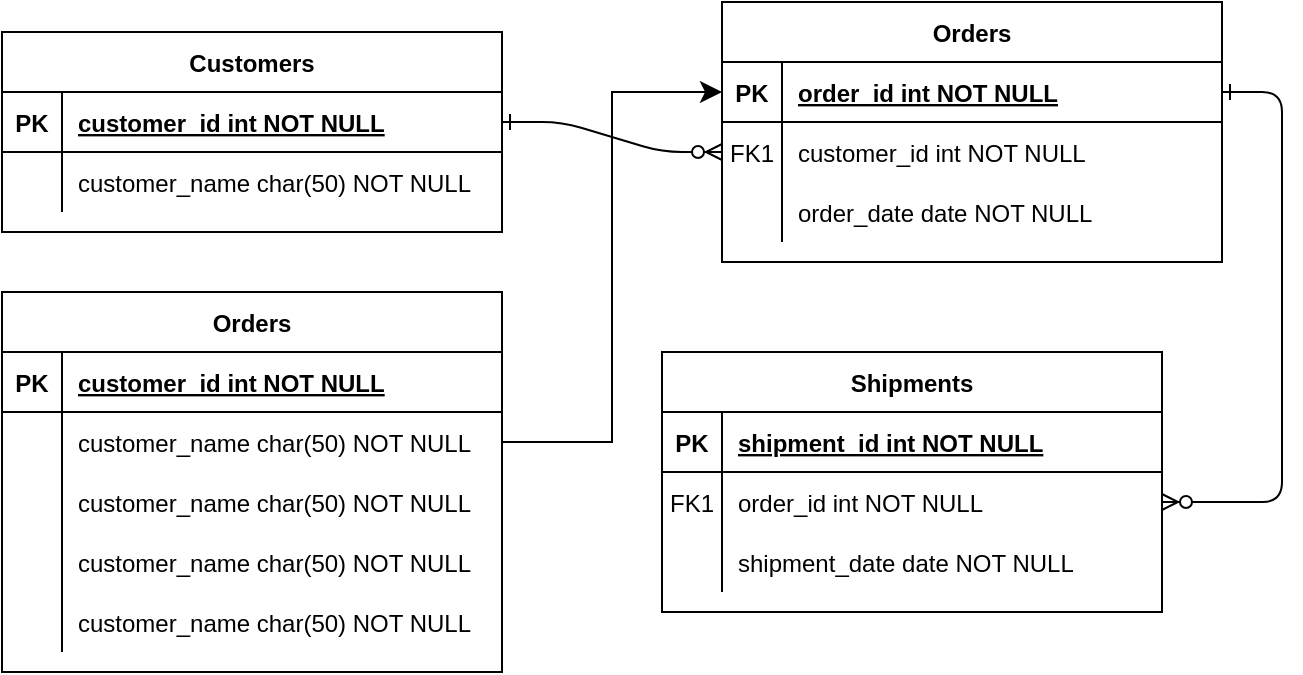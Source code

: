 <mxfile version="22.1.0" type="github" pages="5">
  <diagram id="R2lEEEUBdFMjLlhIrx00" name="Page-1">
    <mxGraphModel dx="1243" dy="1223" grid="1" gridSize="10" guides="1" tooltips="1" connect="1" arrows="1" fold="1" page="1" pageScale="1" pageWidth="850" pageHeight="1100" math="0" shadow="0" extFonts="Permanent Marker^https://fonts.googleapis.com/css?family=Permanent+Marker">
      <root>
        <mxCell id="0" />
        <mxCell id="1" parent="0" />
        <mxCell id="C-vyLk0tnHw3VtMMgP7b-1" value="" style="edgeStyle=entityRelationEdgeStyle;endArrow=ERzeroToMany;startArrow=ERone;endFill=1;startFill=0;" parent="1" source="C-vyLk0tnHw3VtMMgP7b-24" target="C-vyLk0tnHw3VtMMgP7b-6" edge="1">
          <mxGeometry width="100" height="100" relative="1" as="geometry">
            <mxPoint x="340" y="720" as="sourcePoint" />
            <mxPoint x="440" y="620" as="targetPoint" />
          </mxGeometry>
        </mxCell>
        <mxCell id="C-vyLk0tnHw3VtMMgP7b-12" value="" style="edgeStyle=entityRelationEdgeStyle;endArrow=ERzeroToMany;startArrow=ERone;endFill=1;startFill=0;" parent="1" source="C-vyLk0tnHw3VtMMgP7b-3" target="C-vyLk0tnHw3VtMMgP7b-17" edge="1">
          <mxGeometry width="100" height="100" relative="1" as="geometry">
            <mxPoint x="400" y="180" as="sourcePoint" />
            <mxPoint x="460" y="205" as="targetPoint" />
          </mxGeometry>
        </mxCell>
        <mxCell id="C-vyLk0tnHw3VtMMgP7b-2" value="Orders" style="shape=table;startSize=30;container=1;collapsible=1;childLayout=tableLayout;fixedRows=1;rowLines=0;fontStyle=1;align=center;resizeLast=1;" parent="1" vertex="1">
          <mxGeometry x="480" y="105" width="250" height="130" as="geometry" />
        </mxCell>
        <mxCell id="C-vyLk0tnHw3VtMMgP7b-3" value="" style="shape=partialRectangle;collapsible=0;dropTarget=0;pointerEvents=0;fillColor=none;points=[[0,0.5],[1,0.5]];portConstraint=eastwest;top=0;left=0;right=0;bottom=1;" parent="C-vyLk0tnHw3VtMMgP7b-2" vertex="1">
          <mxGeometry y="30" width="250" height="30" as="geometry" />
        </mxCell>
        <mxCell id="C-vyLk0tnHw3VtMMgP7b-4" value="PK" style="shape=partialRectangle;overflow=hidden;connectable=0;fillColor=none;top=0;left=0;bottom=0;right=0;fontStyle=1;" parent="C-vyLk0tnHw3VtMMgP7b-3" vertex="1">
          <mxGeometry width="30" height="30" as="geometry">
            <mxRectangle width="30" height="30" as="alternateBounds" />
          </mxGeometry>
        </mxCell>
        <mxCell id="C-vyLk0tnHw3VtMMgP7b-5" value="order_id int NOT NULL " style="shape=partialRectangle;overflow=hidden;connectable=0;fillColor=none;top=0;left=0;bottom=0;right=0;align=left;spacingLeft=6;fontStyle=5;" parent="C-vyLk0tnHw3VtMMgP7b-3" vertex="1">
          <mxGeometry x="30" width="220" height="30" as="geometry">
            <mxRectangle width="220" height="30" as="alternateBounds" />
          </mxGeometry>
        </mxCell>
        <mxCell id="C-vyLk0tnHw3VtMMgP7b-6" value="" style="shape=partialRectangle;collapsible=0;dropTarget=0;pointerEvents=0;fillColor=none;points=[[0,0.5],[1,0.5]];portConstraint=eastwest;top=0;left=0;right=0;bottom=0;" parent="C-vyLk0tnHw3VtMMgP7b-2" vertex="1">
          <mxGeometry y="60" width="250" height="30" as="geometry" />
        </mxCell>
        <mxCell id="C-vyLk0tnHw3VtMMgP7b-7" value="FK1" style="shape=partialRectangle;overflow=hidden;connectable=0;fillColor=none;top=0;left=0;bottom=0;right=0;" parent="C-vyLk0tnHw3VtMMgP7b-6" vertex="1">
          <mxGeometry width="30" height="30" as="geometry">
            <mxRectangle width="30" height="30" as="alternateBounds" />
          </mxGeometry>
        </mxCell>
        <mxCell id="C-vyLk0tnHw3VtMMgP7b-8" value="customer_id int NOT NULL" style="shape=partialRectangle;overflow=hidden;connectable=0;fillColor=none;top=0;left=0;bottom=0;right=0;align=left;spacingLeft=6;" parent="C-vyLk0tnHw3VtMMgP7b-6" vertex="1">
          <mxGeometry x="30" width="220" height="30" as="geometry">
            <mxRectangle width="220" height="30" as="alternateBounds" />
          </mxGeometry>
        </mxCell>
        <mxCell id="C-vyLk0tnHw3VtMMgP7b-9" value="" style="shape=partialRectangle;collapsible=0;dropTarget=0;pointerEvents=0;fillColor=none;points=[[0,0.5],[1,0.5]];portConstraint=eastwest;top=0;left=0;right=0;bottom=0;" parent="C-vyLk0tnHw3VtMMgP7b-2" vertex="1">
          <mxGeometry y="90" width="250" height="30" as="geometry" />
        </mxCell>
        <mxCell id="C-vyLk0tnHw3VtMMgP7b-10" value="" style="shape=partialRectangle;overflow=hidden;connectable=0;fillColor=none;top=0;left=0;bottom=0;right=0;" parent="C-vyLk0tnHw3VtMMgP7b-9" vertex="1">
          <mxGeometry width="30" height="30" as="geometry">
            <mxRectangle width="30" height="30" as="alternateBounds" />
          </mxGeometry>
        </mxCell>
        <mxCell id="C-vyLk0tnHw3VtMMgP7b-11" value="order_date date NOT NULL" style="shape=partialRectangle;overflow=hidden;connectable=0;fillColor=none;top=0;left=0;bottom=0;right=0;align=left;spacingLeft=6;" parent="C-vyLk0tnHw3VtMMgP7b-9" vertex="1">
          <mxGeometry x="30" width="220" height="30" as="geometry">
            <mxRectangle width="220" height="30" as="alternateBounds" />
          </mxGeometry>
        </mxCell>
        <mxCell id="C-vyLk0tnHw3VtMMgP7b-13" value="Shipments" style="shape=table;startSize=30;container=1;collapsible=1;childLayout=tableLayout;fixedRows=1;rowLines=0;fontStyle=1;align=center;resizeLast=1;" parent="1" vertex="1">
          <mxGeometry x="450" y="280" width="250" height="130" as="geometry" />
        </mxCell>
        <mxCell id="C-vyLk0tnHw3VtMMgP7b-14" value="" style="shape=partialRectangle;collapsible=0;dropTarget=0;pointerEvents=0;fillColor=none;points=[[0,0.5],[1,0.5]];portConstraint=eastwest;top=0;left=0;right=0;bottom=1;" parent="C-vyLk0tnHw3VtMMgP7b-13" vertex="1">
          <mxGeometry y="30" width="250" height="30" as="geometry" />
        </mxCell>
        <mxCell id="C-vyLk0tnHw3VtMMgP7b-15" value="PK" style="shape=partialRectangle;overflow=hidden;connectable=0;fillColor=none;top=0;left=0;bottom=0;right=0;fontStyle=1;" parent="C-vyLk0tnHw3VtMMgP7b-14" vertex="1">
          <mxGeometry width="30" height="30" as="geometry" />
        </mxCell>
        <mxCell id="C-vyLk0tnHw3VtMMgP7b-16" value="shipment_id int NOT NULL " style="shape=partialRectangle;overflow=hidden;connectable=0;fillColor=none;top=0;left=0;bottom=0;right=0;align=left;spacingLeft=6;fontStyle=5;" parent="C-vyLk0tnHw3VtMMgP7b-14" vertex="1">
          <mxGeometry x="30" width="220" height="30" as="geometry" />
        </mxCell>
        <mxCell id="C-vyLk0tnHw3VtMMgP7b-17" value="" style="shape=partialRectangle;collapsible=0;dropTarget=0;pointerEvents=0;fillColor=none;points=[[0,0.5],[1,0.5]];portConstraint=eastwest;top=0;left=0;right=0;bottom=0;" parent="C-vyLk0tnHw3VtMMgP7b-13" vertex="1">
          <mxGeometry y="60" width="250" height="30" as="geometry" />
        </mxCell>
        <mxCell id="C-vyLk0tnHw3VtMMgP7b-18" value="FK1" style="shape=partialRectangle;overflow=hidden;connectable=0;fillColor=none;top=0;left=0;bottom=0;right=0;" parent="C-vyLk0tnHw3VtMMgP7b-17" vertex="1">
          <mxGeometry width="30" height="30" as="geometry" />
        </mxCell>
        <mxCell id="C-vyLk0tnHw3VtMMgP7b-19" value="order_id int NOT NULL" style="shape=partialRectangle;overflow=hidden;connectable=0;fillColor=none;top=0;left=0;bottom=0;right=0;align=left;spacingLeft=6;" parent="C-vyLk0tnHw3VtMMgP7b-17" vertex="1">
          <mxGeometry x="30" width="220" height="30" as="geometry" />
        </mxCell>
        <mxCell id="C-vyLk0tnHw3VtMMgP7b-20" value="" style="shape=partialRectangle;collapsible=0;dropTarget=0;pointerEvents=0;fillColor=none;points=[[0,0.5],[1,0.5]];portConstraint=eastwest;top=0;left=0;right=0;bottom=0;" parent="C-vyLk0tnHw3VtMMgP7b-13" vertex="1">
          <mxGeometry y="90" width="250" height="30" as="geometry" />
        </mxCell>
        <mxCell id="C-vyLk0tnHw3VtMMgP7b-21" value="" style="shape=partialRectangle;overflow=hidden;connectable=0;fillColor=none;top=0;left=0;bottom=0;right=0;" parent="C-vyLk0tnHw3VtMMgP7b-20" vertex="1">
          <mxGeometry width="30" height="30" as="geometry" />
        </mxCell>
        <mxCell id="C-vyLk0tnHw3VtMMgP7b-22" value="shipment_date date NOT NULL" style="shape=partialRectangle;overflow=hidden;connectable=0;fillColor=none;top=0;left=0;bottom=0;right=0;align=left;spacingLeft=6;" parent="C-vyLk0tnHw3VtMMgP7b-20" vertex="1">
          <mxGeometry x="30" width="220" height="30" as="geometry" />
        </mxCell>
        <mxCell id="C-vyLk0tnHw3VtMMgP7b-23" value="Customers" style="shape=table;startSize=30;container=1;collapsible=1;childLayout=tableLayout;fixedRows=1;rowLines=0;fontStyle=1;align=center;resizeLast=1;" parent="1" vertex="1">
          <mxGeometry x="120" y="120" width="250" height="100" as="geometry" />
        </mxCell>
        <mxCell id="C-vyLk0tnHw3VtMMgP7b-24" value="" style="shape=partialRectangle;collapsible=0;dropTarget=0;pointerEvents=0;fillColor=none;points=[[0,0.5],[1,0.5]];portConstraint=eastwest;top=0;left=0;right=0;bottom=1;" parent="C-vyLk0tnHw3VtMMgP7b-23" vertex="1">
          <mxGeometry y="30" width="250" height="30" as="geometry" />
        </mxCell>
        <mxCell id="C-vyLk0tnHw3VtMMgP7b-25" value="PK" style="shape=partialRectangle;overflow=hidden;connectable=0;fillColor=none;top=0;left=0;bottom=0;right=0;fontStyle=1;" parent="C-vyLk0tnHw3VtMMgP7b-24" vertex="1">
          <mxGeometry width="30" height="30" as="geometry" />
        </mxCell>
        <mxCell id="C-vyLk0tnHw3VtMMgP7b-26" value="customer_id int NOT NULL " style="shape=partialRectangle;overflow=hidden;connectable=0;fillColor=none;top=0;left=0;bottom=0;right=0;align=left;spacingLeft=6;fontStyle=5;" parent="C-vyLk0tnHw3VtMMgP7b-24" vertex="1">
          <mxGeometry x="30" width="220" height="30" as="geometry" />
        </mxCell>
        <mxCell id="C-vyLk0tnHw3VtMMgP7b-27" value="" style="shape=partialRectangle;collapsible=0;dropTarget=0;pointerEvents=0;fillColor=none;points=[[0,0.5],[1,0.5]];portConstraint=eastwest;top=0;left=0;right=0;bottom=0;" parent="C-vyLk0tnHw3VtMMgP7b-23" vertex="1">
          <mxGeometry y="60" width="250" height="30" as="geometry" />
        </mxCell>
        <mxCell id="C-vyLk0tnHw3VtMMgP7b-28" value="" style="shape=partialRectangle;overflow=hidden;connectable=0;fillColor=none;top=0;left=0;bottom=0;right=0;" parent="C-vyLk0tnHw3VtMMgP7b-27" vertex="1">
          <mxGeometry width="30" height="30" as="geometry" />
        </mxCell>
        <mxCell id="C-vyLk0tnHw3VtMMgP7b-29" value="customer_name char(50) NOT NULL" style="shape=partialRectangle;overflow=hidden;connectable=0;fillColor=none;top=0;left=0;bottom=0;right=0;align=left;spacingLeft=6;" parent="C-vyLk0tnHw3VtMMgP7b-27" vertex="1">
          <mxGeometry x="30" width="220" height="30" as="geometry" />
        </mxCell>
        <mxCell id="Om3xnFUa7H3Cbn2dZ354-1" value="Orders" style="shape=table;startSize=30;container=1;collapsible=1;childLayout=tableLayout;fixedRows=1;rowLines=0;fontStyle=1;align=center;resizeLast=1;" parent="1" vertex="1">
          <mxGeometry x="120" y="250" width="250" height="190" as="geometry" />
        </mxCell>
        <mxCell id="Om3xnFUa7H3Cbn2dZ354-2" value="" style="shape=partialRectangle;collapsible=0;dropTarget=0;pointerEvents=0;fillColor=none;points=[[0,0.5],[1,0.5]];portConstraint=eastwest;top=0;left=0;right=0;bottom=1;" parent="Om3xnFUa7H3Cbn2dZ354-1" vertex="1">
          <mxGeometry y="30" width="250" height="30" as="geometry" />
        </mxCell>
        <mxCell id="Om3xnFUa7H3Cbn2dZ354-3" value="PK" style="shape=partialRectangle;overflow=hidden;connectable=0;fillColor=none;top=0;left=0;bottom=0;right=0;fontStyle=1;" parent="Om3xnFUa7H3Cbn2dZ354-2" vertex="1">
          <mxGeometry width="30" height="30" as="geometry">
            <mxRectangle width="30" height="30" as="alternateBounds" />
          </mxGeometry>
        </mxCell>
        <mxCell id="Om3xnFUa7H3Cbn2dZ354-4" value="customer_id int NOT NULL " style="shape=partialRectangle;overflow=hidden;connectable=0;fillColor=none;top=0;left=0;bottom=0;right=0;align=left;spacingLeft=6;fontStyle=5;" parent="Om3xnFUa7H3Cbn2dZ354-2" vertex="1">
          <mxGeometry x="30" width="220" height="30" as="geometry">
            <mxRectangle width="220" height="30" as="alternateBounds" />
          </mxGeometry>
        </mxCell>
        <mxCell id="Om3xnFUa7H3Cbn2dZ354-5" value="" style="shape=partialRectangle;collapsible=0;dropTarget=0;pointerEvents=0;fillColor=none;points=[[0,0.5],[1,0.5]];portConstraint=eastwest;top=0;left=0;right=0;bottom=0;" parent="Om3xnFUa7H3Cbn2dZ354-1" vertex="1">
          <mxGeometry y="60" width="250" height="30" as="geometry" />
        </mxCell>
        <mxCell id="Om3xnFUa7H3Cbn2dZ354-6" value="" style="shape=partialRectangle;overflow=hidden;connectable=0;fillColor=none;top=0;left=0;bottom=0;right=0;" parent="Om3xnFUa7H3Cbn2dZ354-5" vertex="1">
          <mxGeometry width="30" height="30" as="geometry">
            <mxRectangle width="30" height="30" as="alternateBounds" />
          </mxGeometry>
        </mxCell>
        <mxCell id="Om3xnFUa7H3Cbn2dZ354-7" value="customer_name char(50) NOT NULL" style="shape=partialRectangle;overflow=hidden;connectable=0;fillColor=none;top=0;left=0;bottom=0;right=0;align=left;spacingLeft=6;" parent="Om3xnFUa7H3Cbn2dZ354-5" vertex="1">
          <mxGeometry x="30" width="220" height="30" as="geometry">
            <mxRectangle width="220" height="30" as="alternateBounds" />
          </mxGeometry>
        </mxCell>
        <mxCell id="Om3xnFUa7H3Cbn2dZ354-11" value="" style="shape=partialRectangle;collapsible=0;dropTarget=0;pointerEvents=0;fillColor=none;points=[[0,0.5],[1,0.5]];portConstraint=eastwest;top=0;left=0;right=0;bottom=0;" parent="Om3xnFUa7H3Cbn2dZ354-1" vertex="1">
          <mxGeometry y="90" width="250" height="30" as="geometry" />
        </mxCell>
        <mxCell id="Om3xnFUa7H3Cbn2dZ354-12" value="" style="shape=partialRectangle;overflow=hidden;connectable=0;fillColor=none;top=0;left=0;bottom=0;right=0;" parent="Om3xnFUa7H3Cbn2dZ354-11" vertex="1">
          <mxGeometry width="30" height="30" as="geometry">
            <mxRectangle width="30" height="30" as="alternateBounds" />
          </mxGeometry>
        </mxCell>
        <mxCell id="Om3xnFUa7H3Cbn2dZ354-13" value="customer_name char(50) NOT NULL" style="shape=partialRectangle;overflow=hidden;connectable=0;fillColor=none;top=0;left=0;bottom=0;right=0;align=left;spacingLeft=6;" parent="Om3xnFUa7H3Cbn2dZ354-11" vertex="1">
          <mxGeometry x="30" width="220" height="30" as="geometry">
            <mxRectangle width="220" height="30" as="alternateBounds" />
          </mxGeometry>
        </mxCell>
        <mxCell id="Om3xnFUa7H3Cbn2dZ354-14" value="" style="shape=partialRectangle;collapsible=0;dropTarget=0;pointerEvents=0;fillColor=none;points=[[0,0.5],[1,0.5]];portConstraint=eastwest;top=0;left=0;right=0;bottom=0;" parent="Om3xnFUa7H3Cbn2dZ354-1" vertex="1">
          <mxGeometry y="120" width="250" height="30" as="geometry" />
        </mxCell>
        <mxCell id="Om3xnFUa7H3Cbn2dZ354-15" value="" style="shape=partialRectangle;overflow=hidden;connectable=0;fillColor=none;top=0;left=0;bottom=0;right=0;" parent="Om3xnFUa7H3Cbn2dZ354-14" vertex="1">
          <mxGeometry width="30" height="30" as="geometry">
            <mxRectangle width="30" height="30" as="alternateBounds" />
          </mxGeometry>
        </mxCell>
        <mxCell id="Om3xnFUa7H3Cbn2dZ354-16" value="customer_name char(50) NOT NULL" style="shape=partialRectangle;overflow=hidden;connectable=0;fillColor=none;top=0;left=0;bottom=0;right=0;align=left;spacingLeft=6;" parent="Om3xnFUa7H3Cbn2dZ354-14" vertex="1">
          <mxGeometry x="30" width="220" height="30" as="geometry">
            <mxRectangle width="220" height="30" as="alternateBounds" />
          </mxGeometry>
        </mxCell>
        <mxCell id="Om3xnFUa7H3Cbn2dZ354-17" value="" style="shape=partialRectangle;collapsible=0;dropTarget=0;pointerEvents=0;fillColor=none;points=[[0,0.5],[1,0.5]];portConstraint=eastwest;top=0;left=0;right=0;bottom=0;" parent="Om3xnFUa7H3Cbn2dZ354-1" vertex="1">
          <mxGeometry y="150" width="250" height="30" as="geometry" />
        </mxCell>
        <mxCell id="Om3xnFUa7H3Cbn2dZ354-18" value="" style="shape=partialRectangle;overflow=hidden;connectable=0;fillColor=none;top=0;left=0;bottom=0;right=0;" parent="Om3xnFUa7H3Cbn2dZ354-17" vertex="1">
          <mxGeometry width="30" height="30" as="geometry">
            <mxRectangle width="30" height="30" as="alternateBounds" />
          </mxGeometry>
        </mxCell>
        <mxCell id="Om3xnFUa7H3Cbn2dZ354-19" value="customer_name char(50) NOT NULL" style="shape=partialRectangle;overflow=hidden;connectable=0;fillColor=none;top=0;left=0;bottom=0;right=0;align=left;spacingLeft=6;" parent="Om3xnFUa7H3Cbn2dZ354-17" vertex="1">
          <mxGeometry x="30" width="220" height="30" as="geometry">
            <mxRectangle width="220" height="30" as="alternateBounds" />
          </mxGeometry>
        </mxCell>
        <mxCell id="Om3xnFUa7H3Cbn2dZ354-32" style="edgeStyle=orthogonalEdgeStyle;rounded=0;orthogonalLoop=1;jettySize=auto;html=1;exitX=1;exitY=0.5;exitDx=0;exitDy=0;entryX=0;entryY=0.5;entryDx=0;entryDy=0;fontSize=12;startSize=8;endSize=8;" parent="1" source="Om3xnFUa7H3Cbn2dZ354-5" target="C-vyLk0tnHw3VtMMgP7b-3" edge="1">
          <mxGeometry relative="1" as="geometry" />
        </mxCell>
      </root>
    </mxGraphModel>
  </diagram>
  <diagram id="AX1ZpwwFbZGYk2D0HNMc" name="admin">
    <mxGraphModel dx="621" dy="611" grid="1" gridSize="10" guides="1" tooltips="1" connect="1" arrows="1" fold="1" page="1" pageScale="1" pageWidth="827" pageHeight="1169" math="0" shadow="0">
      <root>
        <mxCell id="0" />
        <mxCell id="1" parent="0" />
        <mxCell id="56-qDDHaiusO3p4m8C_4-3" style="edgeStyle=orthogonalEdgeStyle;rounded=0;orthogonalLoop=1;jettySize=auto;html=1;exitX=1;exitY=0.333;exitDx=0;exitDy=0;exitPerimeter=0;entryX=0;entryY=0.5;entryDx=0;entryDy=0;" edge="1" parent="1" source="k5xywQLgP0w2udTodRUx-1" target="k5xywQLgP0w2udTodRUx-29">
          <mxGeometry relative="1" as="geometry" />
        </mxCell>
        <mxCell id="56-qDDHaiusO3p4m8C_4-4" style="edgeStyle=orthogonalEdgeStyle;rounded=0;orthogonalLoop=1;jettySize=auto;html=1;exitX=1;exitY=0.333;exitDx=0;exitDy=0;exitPerimeter=0;entryX=0;entryY=0.5;entryDx=0;entryDy=0;" edge="1" parent="1" source="k5xywQLgP0w2udTodRUx-1" target="k5xywQLgP0w2udTodRUx-28">
          <mxGeometry relative="1" as="geometry" />
        </mxCell>
        <mxCell id="56-qDDHaiusO3p4m8C_4-5" style="edgeStyle=orthogonalEdgeStyle;rounded=0;orthogonalLoop=1;jettySize=auto;html=1;exitX=1;exitY=0.333;exitDx=0;exitDy=0;exitPerimeter=0;entryX=0;entryY=0.5;entryDx=0;entryDy=0;" edge="1" parent="1" source="k5xywQLgP0w2udTodRUx-1" target="k5xywQLgP0w2udTodRUx-31">
          <mxGeometry relative="1" as="geometry" />
        </mxCell>
        <mxCell id="56-qDDHaiusO3p4m8C_4-6" style="edgeStyle=orthogonalEdgeStyle;rounded=0;orthogonalLoop=1;jettySize=auto;html=1;exitX=1;exitY=0.333;exitDx=0;exitDy=0;exitPerimeter=0;entryX=0;entryY=0.5;entryDx=0;entryDy=0;" edge="1" parent="1" source="k5xywQLgP0w2udTodRUx-1" target="k5xywQLgP0w2udTodRUx-34">
          <mxGeometry relative="1" as="geometry" />
        </mxCell>
        <mxCell id="56-qDDHaiusO3p4m8C_4-7" style="edgeStyle=orthogonalEdgeStyle;rounded=0;orthogonalLoop=1;jettySize=auto;html=1;exitX=1;exitY=0.333;exitDx=0;exitDy=0;exitPerimeter=0;entryX=0;entryY=0.5;entryDx=0;entryDy=0;" edge="1" parent="1" source="k5xywQLgP0w2udTodRUx-1" target="k5xywQLgP0w2udTodRUx-36">
          <mxGeometry relative="1" as="geometry" />
        </mxCell>
        <mxCell id="56-qDDHaiusO3p4m8C_4-8" style="edgeStyle=orthogonalEdgeStyle;rounded=0;orthogonalLoop=1;jettySize=auto;html=1;exitX=1;exitY=0.333;exitDx=0;exitDy=0;exitPerimeter=0;entryX=0;entryY=0.5;entryDx=0;entryDy=0;" edge="1" parent="1" source="k5xywQLgP0w2udTodRUx-1" target="k5xywQLgP0w2udTodRUx-38">
          <mxGeometry relative="1" as="geometry" />
        </mxCell>
        <mxCell id="56-qDDHaiusO3p4m8C_4-9" style="edgeStyle=orthogonalEdgeStyle;rounded=0;orthogonalLoop=1;jettySize=auto;html=1;exitX=1;exitY=0.333;exitDx=0;exitDy=0;exitPerimeter=0;entryX=0;entryY=0.5;entryDx=0;entryDy=0;" edge="1" parent="1" source="k5xywQLgP0w2udTodRUx-1" target="k5xywQLgP0w2udTodRUx-40">
          <mxGeometry relative="1" as="geometry" />
        </mxCell>
        <mxCell id="k5xywQLgP0w2udTodRUx-1" value="Admin" style="shape=umlActor;verticalLabelPosition=bottom;verticalAlign=top;html=1;outlineConnect=0;" vertex="1" parent="1">
          <mxGeometry x="80" y="320" width="30" height="60" as="geometry" />
        </mxCell>
        <mxCell id="k5xywQLgP0w2udTodRUx-20" value="" style="endArrow=none;html=1;rounded=0;exitX=1;exitY=0.333;exitDx=0;exitDy=0;exitPerimeter=0;" edge="1" parent="1" source="k5xywQLgP0w2udTodRUx-1">
          <mxGeometry width="50" height="50" relative="1" as="geometry">
            <mxPoint x="540" y="470" as="sourcePoint" />
            <mxPoint x="150" y="340" as="targetPoint" />
          </mxGeometry>
        </mxCell>
        <mxCell id="k5xywQLgP0w2udTodRUx-28" value="Manage Members" style="ellipse;whiteSpace=wrap;html=1;" vertex="1" parent="1">
          <mxGeometry x="190" y="150" width="120" height="47" as="geometry" />
        </mxCell>
        <mxCell id="k5xywQLgP0w2udTodRUx-29" value="Login" style="ellipse;whiteSpace=wrap;html=1;" vertex="1" parent="1">
          <mxGeometry x="190" y="80" width="120" height="40" as="geometry" />
        </mxCell>
        <mxCell id="k5xywQLgP0w2udTodRUx-31" value="Manage Products" style="ellipse;whiteSpace=wrap;html=1;" vertex="1" parent="1">
          <mxGeometry x="190" y="228" width="120" height="40" as="geometry" />
        </mxCell>
        <mxCell id="k5xywQLgP0w2udTodRUx-34" value="Update order status" style="ellipse;whiteSpace=wrap;html=1;" vertex="1" parent="1">
          <mxGeometry x="190" y="303" width="120" height="40" as="geometry" />
        </mxCell>
        <mxCell id="k5xywQLgP0w2udTodRUx-36" value="Manage Users" style="ellipse;whiteSpace=wrap;html=1;" vertex="1" parent="1">
          <mxGeometry x="190" y="380" width="120" height="40" as="geometry" />
        </mxCell>
        <mxCell id="k5xywQLgP0w2udTodRUx-38" value="Logout" style="ellipse;whiteSpace=wrap;html=1;" vertex="1" parent="1">
          <mxGeometry x="190" y="460" width="120" height="40" as="geometry" />
        </mxCell>
        <mxCell id="k5xywQLgP0w2udTodRUx-40" value="Manage Categories" style="ellipse;whiteSpace=wrap;html=1;" vertex="1" parent="1">
          <mxGeometry x="190" y="545" width="120" height="40" as="geometry" />
        </mxCell>
      </root>
    </mxGraphModel>
  </diagram>
  <diagram id="CbEfRpdpoxIERtAcPCYu" name="customer">
    <mxGraphModel dx="512" dy="504" grid="1" gridSize="10" guides="1" tooltips="1" connect="1" arrows="1" fold="1" page="1" pageScale="1" pageWidth="827" pageHeight="1169" math="0" shadow="0">
      <root>
        <mxCell id="0" />
        <mxCell id="1" parent="0" />
        <mxCell id="JDZlVxuBlNRh-iXDlw7o-1" style="edgeStyle=orthogonalEdgeStyle;rounded=0;orthogonalLoop=1;jettySize=auto;html=1;exitX=1;exitY=0.333;exitDx=0;exitDy=0;exitPerimeter=0;entryX=0;entryY=0.5;entryDx=0;entryDy=0;" edge="1" parent="1" source="JDZlVxuBlNRh-iXDlw7o-8" target="JDZlVxuBlNRh-iXDlw7o-11">
          <mxGeometry relative="1" as="geometry" />
        </mxCell>
        <mxCell id="JDZlVxuBlNRh-iXDlw7o-2" style="edgeStyle=orthogonalEdgeStyle;rounded=0;orthogonalLoop=1;jettySize=auto;html=1;exitX=1;exitY=0.333;exitDx=0;exitDy=0;exitPerimeter=0;entryX=0;entryY=0.5;entryDx=0;entryDy=0;" edge="1" parent="1" source="JDZlVxuBlNRh-iXDlw7o-8" target="JDZlVxuBlNRh-iXDlw7o-10">
          <mxGeometry relative="1" as="geometry" />
        </mxCell>
        <mxCell id="JDZlVxuBlNRh-iXDlw7o-3" style="edgeStyle=orthogonalEdgeStyle;rounded=0;orthogonalLoop=1;jettySize=auto;html=1;exitX=1;exitY=0.333;exitDx=0;exitDy=0;exitPerimeter=0;entryX=0;entryY=0.5;entryDx=0;entryDy=0;" edge="1" parent="1" source="JDZlVxuBlNRh-iXDlw7o-8" target="JDZlVxuBlNRh-iXDlw7o-12">
          <mxGeometry relative="1" as="geometry" />
        </mxCell>
        <mxCell id="JDZlVxuBlNRh-iXDlw7o-4" style="edgeStyle=orthogonalEdgeStyle;rounded=0;orthogonalLoop=1;jettySize=auto;html=1;exitX=1;exitY=0.333;exitDx=0;exitDy=0;exitPerimeter=0;entryX=0;entryY=0.5;entryDx=0;entryDy=0;" edge="1" parent="1" source="JDZlVxuBlNRh-iXDlw7o-8" target="JDZlVxuBlNRh-iXDlw7o-13">
          <mxGeometry relative="1" as="geometry" />
        </mxCell>
        <mxCell id="JDZlVxuBlNRh-iXDlw7o-5" style="edgeStyle=orthogonalEdgeStyle;rounded=0;orthogonalLoop=1;jettySize=auto;html=1;exitX=1;exitY=0.333;exitDx=0;exitDy=0;exitPerimeter=0;entryX=0;entryY=0.5;entryDx=0;entryDy=0;" edge="1" parent="1" source="JDZlVxuBlNRh-iXDlw7o-8" target="JDZlVxuBlNRh-iXDlw7o-14">
          <mxGeometry relative="1" as="geometry" />
        </mxCell>
        <mxCell id="JDZlVxuBlNRh-iXDlw7o-6" style="edgeStyle=orthogonalEdgeStyle;rounded=0;orthogonalLoop=1;jettySize=auto;html=1;exitX=1;exitY=0.333;exitDx=0;exitDy=0;exitPerimeter=0;entryX=0;entryY=0.5;entryDx=0;entryDy=0;" edge="1" parent="1" source="JDZlVxuBlNRh-iXDlw7o-8" target="JDZlVxuBlNRh-iXDlw7o-15">
          <mxGeometry relative="1" as="geometry" />
        </mxCell>
        <mxCell id="JDZlVxuBlNRh-iXDlw7o-7" style="edgeStyle=orthogonalEdgeStyle;rounded=0;orthogonalLoop=1;jettySize=auto;html=1;exitX=1;exitY=0.333;exitDx=0;exitDy=0;exitPerimeter=0;entryX=0;entryY=0.5;entryDx=0;entryDy=0;" edge="1" parent="1" source="JDZlVxuBlNRh-iXDlw7o-8" target="JDZlVxuBlNRh-iXDlw7o-16">
          <mxGeometry relative="1" as="geometry" />
        </mxCell>
        <mxCell id="JDZlVxuBlNRh-iXDlw7o-19" style="edgeStyle=orthogonalEdgeStyle;rounded=0;orthogonalLoop=1;jettySize=auto;html=1;exitX=1;exitY=0.333;exitDx=0;exitDy=0;exitPerimeter=0;entryX=0;entryY=0.5;entryDx=0;entryDy=0;" edge="1" parent="1" source="JDZlVxuBlNRh-iXDlw7o-8" target="JDZlVxuBlNRh-iXDlw7o-17">
          <mxGeometry relative="1" as="geometry" />
        </mxCell>
        <mxCell id="JDZlVxuBlNRh-iXDlw7o-20" style="edgeStyle=orthogonalEdgeStyle;rounded=0;orthogonalLoop=1;jettySize=auto;html=1;exitX=1;exitY=0.333;exitDx=0;exitDy=0;exitPerimeter=0;entryX=0;entryY=0.5;entryDx=0;entryDy=0;" edge="1" parent="1" source="JDZlVxuBlNRh-iXDlw7o-8" target="JDZlVxuBlNRh-iXDlw7o-18">
          <mxGeometry relative="1" as="geometry" />
        </mxCell>
        <mxCell id="JDZlVxuBlNRh-iXDlw7o-8" value="Customer" style="shape=umlActor;verticalLabelPosition=bottom;verticalAlign=top;html=1;outlineConnect=0;" vertex="1" parent="1">
          <mxGeometry x="20" y="343" width="30" height="60" as="geometry" />
        </mxCell>
        <mxCell id="JDZlVxuBlNRh-iXDlw7o-10" value="Search Products" style="ellipse;whiteSpace=wrap;html=1;" vertex="1" parent="1">
          <mxGeometry x="190" y="150" width="120" height="47" as="geometry" />
        </mxCell>
        <mxCell id="JDZlVxuBlNRh-iXDlw7o-11" value="Login" style="ellipse;whiteSpace=wrap;html=1;" vertex="1" parent="1">
          <mxGeometry x="190" y="80" width="120" height="40" as="geometry" />
        </mxCell>
        <mxCell id="JDZlVxuBlNRh-iXDlw7o-12" value="Add to cart" style="ellipse;whiteSpace=wrap;html=1;" vertex="1" parent="1">
          <mxGeometry x="190" y="228" width="120" height="40" as="geometry" />
        </mxCell>
        <mxCell id="JDZlVxuBlNRh-iXDlw7o-13" value="Add to whistlist" style="ellipse;whiteSpace=wrap;html=1;fillColor=#F19C99;" vertex="1" parent="1">
          <mxGeometry x="190" y="303" width="120" height="40" as="geometry" />
        </mxCell>
        <mxCell id="JDZlVxuBlNRh-iXDlw7o-14" value="Placeorder" style="ellipse;whiteSpace=wrap;html=1;" vertex="1" parent="1">
          <mxGeometry x="190" y="380" width="120" height="40" as="geometry" />
        </mxCell>
        <mxCell id="JDZlVxuBlNRh-iXDlw7o-15" value="Payment" style="ellipse;whiteSpace=wrap;html=1;fillColor=#F19C99;" vertex="1" parent="1">
          <mxGeometry x="190" y="460" width="120" height="40" as="geometry" />
        </mxCell>
        <mxCell id="JDZlVxuBlNRh-iXDlw7o-16" value="Track order" style="ellipse;whiteSpace=wrap;html=1;fillColor=#F19C99;" vertex="1" parent="1">
          <mxGeometry x="190" y="545" width="120" height="40" as="geometry" />
        </mxCell>
        <mxCell id="JDZlVxuBlNRh-iXDlw7o-17" value="Cancel Order" style="ellipse;whiteSpace=wrap;html=1;" vertex="1" parent="1">
          <mxGeometry x="190" y="620" width="120" height="40" as="geometry" />
        </mxCell>
        <mxCell id="JDZlVxuBlNRh-iXDlw7o-18" value="Log out" style="ellipse;whiteSpace=wrap;html=1;" vertex="1" parent="1">
          <mxGeometry x="190" y="690" width="120" height="40" as="geometry" />
        </mxCell>
      </root>
    </mxGraphModel>
  </diagram>
  <diagram id="6D-yCrwSvWYX-GqJENkK" name="member">
    <mxGraphModel dx="512" dy="504" grid="1" gridSize="10" guides="1" tooltips="1" connect="1" arrows="1" fold="1" page="1" pageScale="1" pageWidth="827" pageHeight="1169" math="0" shadow="0">
      <root>
        <mxCell id="0" />
        <mxCell id="1" parent="0" />
        <mxCell id="dsc2gndwBJKuXASWtwkt-3" style="edgeStyle=orthogonalEdgeStyle;rounded=0;orthogonalLoop=1;jettySize=auto;html=1;exitX=1;exitY=0.333;exitDx=0;exitDy=0;exitPerimeter=0;entryX=0;entryY=0.5;entryDx=0;entryDy=0;" edge="1" parent="1" source="dsc2gndwBJKuXASWtwkt-10" target="dsc2gndwBJKuXASWtwkt-13">
          <mxGeometry relative="1" as="geometry" />
        </mxCell>
        <mxCell id="dsc2gndwBJKuXASWtwkt-4" style="edgeStyle=orthogonalEdgeStyle;rounded=0;orthogonalLoop=1;jettySize=auto;html=1;exitX=1;exitY=0.333;exitDx=0;exitDy=0;exitPerimeter=0;entryX=0;entryY=0.5;entryDx=0;entryDy=0;" edge="1" parent="1" source="dsc2gndwBJKuXASWtwkt-10" target="dsc2gndwBJKuXASWtwkt-14">
          <mxGeometry relative="1" as="geometry" />
        </mxCell>
        <mxCell id="dsc2gndwBJKuXASWtwkt-5" style="edgeStyle=orthogonalEdgeStyle;rounded=0;orthogonalLoop=1;jettySize=auto;html=1;exitX=1;exitY=0.333;exitDx=0;exitDy=0;exitPerimeter=0;entryX=0;entryY=0.5;entryDx=0;entryDy=0;" edge="1" parent="1" source="dsc2gndwBJKuXASWtwkt-10" target="dsc2gndwBJKuXASWtwkt-15">
          <mxGeometry relative="1" as="geometry" />
        </mxCell>
        <mxCell id="dsc2gndwBJKuXASWtwkt-10" value="Customer" style="shape=umlActor;verticalLabelPosition=bottom;verticalAlign=top;html=1;outlineConnect=0;" vertex="1" parent="1">
          <mxGeometry x="20" y="343" width="30" height="60" as="geometry" />
        </mxCell>
        <mxCell id="dsc2gndwBJKuXASWtwkt-13" value="Login" style="ellipse;whiteSpace=wrap;html=1;" vertex="1" parent="1">
          <mxGeometry x="190" y="267" width="120" height="40" as="geometry" />
        </mxCell>
        <mxCell id="dsc2gndwBJKuXASWtwkt-14" value="Add Products" style="ellipse;whiteSpace=wrap;html=1;fillColor=#FFFFFF;" vertex="1" parent="1">
          <mxGeometry x="190" y="342" width="120" height="40" as="geometry" />
        </mxCell>
        <mxCell id="dsc2gndwBJKuXASWtwkt-15" value="Logout" style="ellipse;whiteSpace=wrap;html=1;" vertex="1" parent="1">
          <mxGeometry x="190" y="419" width="120" height="40" as="geometry" />
        </mxCell>
      </root>
    </mxGraphModel>
  </diagram>
  <diagram id="Zo-R9DbTw_PFu0Rg319L" name="ERD">
    <mxGraphModel dx="624" dy="611" grid="1" gridSize="10" guides="1" tooltips="1" connect="1" arrows="1" fold="1" page="1" pageScale="1" pageWidth="827" pageHeight="1169" math="0" shadow="0">
      <root>
        <mxCell id="0" />
        <mxCell id="1" parent="0" />
        <mxCell id="puX_ufhpEFQlcFTKQtw3-31" value="users" style="shape=table;startSize=30;container=1;collapsible=1;childLayout=tableLayout;fixedRows=1;rowLines=0;fontStyle=1;align=center;resizeLast=1;html=1;" parent="1" vertex="1">
          <mxGeometry x="100" y="50" width="180" height="480" as="geometry" />
        </mxCell>
        <mxCell id="puX_ufhpEFQlcFTKQtw3-32" value="" style="shape=tableRow;horizontal=0;startSize=0;swimlaneHead=0;swimlaneBody=0;fillColor=none;collapsible=0;dropTarget=0;points=[[0,0.5],[1,0.5]];portConstraint=eastwest;top=0;left=0;right=0;bottom=1;" parent="puX_ufhpEFQlcFTKQtw3-31" vertex="1">
          <mxGeometry y="30" width="180" height="30" as="geometry" />
        </mxCell>
        <mxCell id="puX_ufhpEFQlcFTKQtw3-33" value="PK" style="shape=partialRectangle;connectable=0;fillColor=none;top=0;left=0;bottom=0;right=0;fontStyle=1;overflow=hidden;whiteSpace=wrap;html=1;" parent="puX_ufhpEFQlcFTKQtw3-32" vertex="1">
          <mxGeometry width="30" height="30" as="geometry">
            <mxRectangle width="30" height="30" as="alternateBounds" />
          </mxGeometry>
        </mxCell>
        <mxCell id="puX_ufhpEFQlcFTKQtw3-34" value="users_id" style="shape=partialRectangle;connectable=0;fillColor=none;top=0;left=0;bottom=0;right=0;align=left;spacingLeft=6;fontStyle=5;overflow=hidden;whiteSpace=wrap;html=1;" parent="puX_ufhpEFQlcFTKQtw3-32" vertex="1">
          <mxGeometry x="30" width="150" height="30" as="geometry">
            <mxRectangle width="150" height="30" as="alternateBounds" />
          </mxGeometry>
        </mxCell>
        <mxCell id="puX_ufhpEFQlcFTKQtw3-35" value="" style="shape=tableRow;horizontal=0;startSize=0;swimlaneHead=0;swimlaneBody=0;fillColor=none;collapsible=0;dropTarget=0;points=[[0,0.5],[1,0.5]];portConstraint=eastwest;top=0;left=0;right=0;bottom=0;" parent="puX_ufhpEFQlcFTKQtw3-31" vertex="1">
          <mxGeometry y="60" width="180" height="30" as="geometry" />
        </mxCell>
        <mxCell id="puX_ufhpEFQlcFTKQtw3-36" value="" style="shape=partialRectangle;connectable=0;fillColor=none;top=0;left=0;bottom=0;right=0;editable=1;overflow=hidden;whiteSpace=wrap;html=1;" parent="puX_ufhpEFQlcFTKQtw3-35" vertex="1">
          <mxGeometry width="30" height="30" as="geometry">
            <mxRectangle width="30" height="30" as="alternateBounds" />
          </mxGeometry>
        </mxCell>
        <mxCell id="puX_ufhpEFQlcFTKQtw3-37" value="first_name" style="shape=partialRectangle;connectable=0;fillColor=none;top=0;left=0;bottom=0;right=0;align=left;spacingLeft=6;overflow=hidden;whiteSpace=wrap;html=1;" parent="puX_ufhpEFQlcFTKQtw3-35" vertex="1">
          <mxGeometry x="30" width="150" height="30" as="geometry">
            <mxRectangle width="150" height="30" as="alternateBounds" />
          </mxGeometry>
        </mxCell>
        <mxCell id="puX_ufhpEFQlcFTKQtw3-38" value="" style="shape=tableRow;horizontal=0;startSize=0;swimlaneHead=0;swimlaneBody=0;fillColor=none;collapsible=0;dropTarget=0;points=[[0,0.5],[1,0.5]];portConstraint=eastwest;top=0;left=0;right=0;bottom=0;" parent="puX_ufhpEFQlcFTKQtw3-31" vertex="1">
          <mxGeometry y="90" width="180" height="30" as="geometry" />
        </mxCell>
        <mxCell id="puX_ufhpEFQlcFTKQtw3-39" value="" style="shape=partialRectangle;connectable=0;fillColor=none;top=0;left=0;bottom=0;right=0;editable=1;overflow=hidden;whiteSpace=wrap;html=1;" parent="puX_ufhpEFQlcFTKQtw3-38" vertex="1">
          <mxGeometry width="30" height="30" as="geometry">
            <mxRectangle width="30" height="30" as="alternateBounds" />
          </mxGeometry>
        </mxCell>
        <mxCell id="puX_ufhpEFQlcFTKQtw3-40" value="last_name" style="shape=partialRectangle;connectable=0;fillColor=none;top=0;left=0;bottom=0;right=0;align=left;spacingLeft=6;overflow=hidden;whiteSpace=wrap;html=1;" parent="puX_ufhpEFQlcFTKQtw3-38" vertex="1">
          <mxGeometry x="30" width="150" height="30" as="geometry">
            <mxRectangle width="150" height="30" as="alternateBounds" />
          </mxGeometry>
        </mxCell>
        <mxCell id="puX_ufhpEFQlcFTKQtw3-41" value="" style="shape=tableRow;horizontal=0;startSize=0;swimlaneHead=0;swimlaneBody=0;fillColor=none;collapsible=0;dropTarget=0;points=[[0,0.5],[1,0.5]];portConstraint=eastwest;top=0;left=0;right=0;bottom=0;" parent="puX_ufhpEFQlcFTKQtw3-31" vertex="1">
          <mxGeometry y="120" width="180" height="30" as="geometry" />
        </mxCell>
        <mxCell id="puX_ufhpEFQlcFTKQtw3-42" value="" style="shape=partialRectangle;connectable=0;fillColor=none;top=0;left=0;bottom=0;right=0;editable=1;overflow=hidden;whiteSpace=wrap;html=1;" parent="puX_ufhpEFQlcFTKQtw3-41" vertex="1">
          <mxGeometry width="30" height="30" as="geometry">
            <mxRectangle width="30" height="30" as="alternateBounds" />
          </mxGeometry>
        </mxCell>
        <mxCell id="puX_ufhpEFQlcFTKQtw3-43" value="phone_no" style="shape=partialRectangle;connectable=0;fillColor=none;top=0;left=0;bottom=0;right=0;align=left;spacingLeft=6;overflow=hidden;whiteSpace=wrap;html=1;" parent="puX_ufhpEFQlcFTKQtw3-41" vertex="1">
          <mxGeometry x="30" width="150" height="30" as="geometry">
            <mxRectangle width="150" height="30" as="alternateBounds" />
          </mxGeometry>
        </mxCell>
        <mxCell id="puX_ufhpEFQlcFTKQtw3-66" value="" style="shape=tableRow;horizontal=0;startSize=0;swimlaneHead=0;swimlaneBody=0;fillColor=none;collapsible=0;dropTarget=0;points=[[0,0.5],[1,0.5]];portConstraint=eastwest;top=0;left=0;right=0;bottom=0;" parent="puX_ufhpEFQlcFTKQtw3-31" vertex="1">
          <mxGeometry y="150" width="180" height="30" as="geometry" />
        </mxCell>
        <mxCell id="puX_ufhpEFQlcFTKQtw3-67" value="" style="shape=partialRectangle;connectable=0;fillColor=none;top=0;left=0;bottom=0;right=0;editable=1;overflow=hidden;whiteSpace=wrap;html=1;" parent="puX_ufhpEFQlcFTKQtw3-66" vertex="1">
          <mxGeometry width="30" height="30" as="geometry">
            <mxRectangle width="30" height="30" as="alternateBounds" />
          </mxGeometry>
        </mxCell>
        <mxCell id="puX_ufhpEFQlcFTKQtw3-68" value="address" style="shape=partialRectangle;connectable=0;fillColor=none;top=0;left=0;bottom=0;right=0;align=left;spacingLeft=6;overflow=hidden;whiteSpace=wrap;html=1;" parent="puX_ufhpEFQlcFTKQtw3-66" vertex="1">
          <mxGeometry x="30" width="150" height="30" as="geometry">
            <mxRectangle width="150" height="30" as="alternateBounds" />
          </mxGeometry>
        </mxCell>
        <mxCell id="puX_ufhpEFQlcFTKQtw3-69" value="" style="shape=tableRow;horizontal=0;startSize=0;swimlaneHead=0;swimlaneBody=0;fillColor=none;collapsible=0;dropTarget=0;points=[[0,0.5],[1,0.5]];portConstraint=eastwest;top=0;left=0;right=0;bottom=0;" parent="puX_ufhpEFQlcFTKQtw3-31" vertex="1">
          <mxGeometry y="180" width="180" height="30" as="geometry" />
        </mxCell>
        <mxCell id="puX_ufhpEFQlcFTKQtw3-70" value="" style="shape=partialRectangle;connectable=0;fillColor=none;top=0;left=0;bottom=0;right=0;editable=1;overflow=hidden;whiteSpace=wrap;html=1;" parent="puX_ufhpEFQlcFTKQtw3-69" vertex="1">
          <mxGeometry width="30" height="30" as="geometry">
            <mxRectangle width="30" height="30" as="alternateBounds" />
          </mxGeometry>
        </mxCell>
        <mxCell id="puX_ufhpEFQlcFTKQtw3-71" value="gender" style="shape=partialRectangle;connectable=0;fillColor=none;top=0;left=0;bottom=0;right=0;align=left;spacingLeft=6;overflow=hidden;whiteSpace=wrap;html=1;" parent="puX_ufhpEFQlcFTKQtw3-69" vertex="1">
          <mxGeometry x="30" width="150" height="30" as="geometry">
            <mxRectangle width="150" height="30" as="alternateBounds" />
          </mxGeometry>
        </mxCell>
        <mxCell id="puX_ufhpEFQlcFTKQtw3-72" value="" style="shape=tableRow;horizontal=0;startSize=0;swimlaneHead=0;swimlaneBody=0;fillColor=none;collapsible=0;dropTarget=0;points=[[0,0.5],[1,0.5]];portConstraint=eastwest;top=0;left=0;right=0;bottom=0;" parent="puX_ufhpEFQlcFTKQtw3-31" vertex="1">
          <mxGeometry y="210" width="180" height="30" as="geometry" />
        </mxCell>
        <mxCell id="puX_ufhpEFQlcFTKQtw3-73" value="" style="shape=partialRectangle;connectable=0;fillColor=none;top=0;left=0;bottom=0;right=0;editable=1;overflow=hidden;whiteSpace=wrap;html=1;" parent="puX_ufhpEFQlcFTKQtw3-72" vertex="1">
          <mxGeometry width="30" height="30" as="geometry">
            <mxRectangle width="30" height="30" as="alternateBounds" />
          </mxGeometry>
        </mxCell>
        <mxCell id="puX_ufhpEFQlcFTKQtw3-74" value="birthdate" style="shape=partialRectangle;connectable=0;fillColor=none;top=0;left=0;bottom=0;right=0;align=left;spacingLeft=6;overflow=hidden;whiteSpace=wrap;html=1;" parent="puX_ufhpEFQlcFTKQtw3-72" vertex="1">
          <mxGeometry x="30" width="150" height="30" as="geometry">
            <mxRectangle width="150" height="30" as="alternateBounds" />
          </mxGeometry>
        </mxCell>
        <mxCell id="puX_ufhpEFQlcFTKQtw3-75" value="" style="shape=tableRow;horizontal=0;startSize=0;swimlaneHead=0;swimlaneBody=0;fillColor=none;collapsible=0;dropTarget=0;points=[[0,0.5],[1,0.5]];portConstraint=eastwest;top=0;left=0;right=0;bottom=0;" parent="puX_ufhpEFQlcFTKQtw3-31" vertex="1">
          <mxGeometry y="240" width="180" height="30" as="geometry" />
        </mxCell>
        <mxCell id="puX_ufhpEFQlcFTKQtw3-76" value="" style="shape=partialRectangle;connectable=0;fillColor=none;top=0;left=0;bottom=0;right=0;editable=1;overflow=hidden;whiteSpace=wrap;html=1;" parent="puX_ufhpEFQlcFTKQtw3-75" vertex="1">
          <mxGeometry width="30" height="30" as="geometry">
            <mxRectangle width="30" height="30" as="alternateBounds" />
          </mxGeometry>
        </mxCell>
        <mxCell id="puX_ufhpEFQlcFTKQtw3-77" value="periode" style="shape=partialRectangle;connectable=0;fillColor=none;top=0;left=0;bottom=0;right=0;align=left;spacingLeft=6;overflow=hidden;whiteSpace=wrap;html=1;" parent="puX_ufhpEFQlcFTKQtw3-75" vertex="1">
          <mxGeometry x="30" width="150" height="30" as="geometry">
            <mxRectangle width="150" height="30" as="alternateBounds" />
          </mxGeometry>
        </mxCell>
        <mxCell id="puX_ufhpEFQlcFTKQtw3-78" value="" style="shape=tableRow;horizontal=0;startSize=0;swimlaneHead=0;swimlaneBody=0;fillColor=none;collapsible=0;dropTarget=0;points=[[0,0.5],[1,0.5]];portConstraint=eastwest;top=0;left=0;right=0;bottom=0;" parent="puX_ufhpEFQlcFTKQtw3-31" vertex="1">
          <mxGeometry y="270" width="180" height="30" as="geometry" />
        </mxCell>
        <mxCell id="puX_ufhpEFQlcFTKQtw3-79" value="" style="shape=partialRectangle;connectable=0;fillColor=none;top=0;left=0;bottom=0;right=0;editable=1;overflow=hidden;whiteSpace=wrap;html=1;" parent="puX_ufhpEFQlcFTKQtw3-78" vertex="1">
          <mxGeometry width="30" height="30" as="geometry">
            <mxRectangle width="30" height="30" as="alternateBounds" />
          </mxGeometry>
        </mxCell>
        <mxCell id="puX_ufhpEFQlcFTKQtw3-80" value="city" style="shape=partialRectangle;connectable=0;fillColor=none;top=0;left=0;bottom=0;right=0;align=left;spacingLeft=6;overflow=hidden;whiteSpace=wrap;html=1;" parent="puX_ufhpEFQlcFTKQtw3-78" vertex="1">
          <mxGeometry x="30" width="150" height="30" as="geometry">
            <mxRectangle width="150" height="30" as="alternateBounds" />
          </mxGeometry>
        </mxCell>
        <mxCell id="puX_ufhpEFQlcFTKQtw3-81" value="" style="shape=tableRow;horizontal=0;startSize=0;swimlaneHead=0;swimlaneBody=0;fillColor=none;collapsible=0;dropTarget=0;points=[[0,0.5],[1,0.5]];portConstraint=eastwest;top=0;left=0;right=0;bottom=0;" parent="puX_ufhpEFQlcFTKQtw3-31" vertex="1">
          <mxGeometry y="300" width="180" height="30" as="geometry" />
        </mxCell>
        <mxCell id="puX_ufhpEFQlcFTKQtw3-82" value="" style="shape=partialRectangle;connectable=0;fillColor=none;top=0;left=0;bottom=0;right=0;editable=1;overflow=hidden;whiteSpace=wrap;html=1;" parent="puX_ufhpEFQlcFTKQtw3-81" vertex="1">
          <mxGeometry width="30" height="30" as="geometry">
            <mxRectangle width="30" height="30" as="alternateBounds" />
          </mxGeometry>
        </mxCell>
        <mxCell id="puX_ufhpEFQlcFTKQtw3-83" value="state" style="shape=partialRectangle;connectable=0;fillColor=none;top=0;left=0;bottom=0;right=0;align=left;spacingLeft=6;overflow=hidden;whiteSpace=wrap;html=1;" parent="puX_ufhpEFQlcFTKQtw3-81" vertex="1">
          <mxGeometry x="30" width="150" height="30" as="geometry">
            <mxRectangle width="150" height="30" as="alternateBounds" />
          </mxGeometry>
        </mxCell>
        <mxCell id="puX_ufhpEFQlcFTKQtw3-84" value="" style="shape=tableRow;horizontal=0;startSize=0;swimlaneHead=0;swimlaneBody=0;fillColor=none;collapsible=0;dropTarget=0;points=[[0,0.5],[1,0.5]];portConstraint=eastwest;top=0;left=0;right=0;bottom=0;" parent="puX_ufhpEFQlcFTKQtw3-31" vertex="1">
          <mxGeometry y="330" width="180" height="30" as="geometry" />
        </mxCell>
        <mxCell id="puX_ufhpEFQlcFTKQtw3-85" value="" style="shape=partialRectangle;connectable=0;fillColor=none;top=0;left=0;bottom=0;right=0;editable=1;overflow=hidden;whiteSpace=wrap;html=1;" parent="puX_ufhpEFQlcFTKQtw3-84" vertex="1">
          <mxGeometry width="30" height="30" as="geometry">
            <mxRectangle width="30" height="30" as="alternateBounds" />
          </mxGeometry>
        </mxCell>
        <mxCell id="puX_ufhpEFQlcFTKQtw3-86" value="added_date" style="shape=partialRectangle;connectable=0;fillColor=none;top=0;left=0;bottom=0;right=0;align=left;spacingLeft=6;overflow=hidden;whiteSpace=wrap;html=1;" parent="puX_ufhpEFQlcFTKQtw3-84" vertex="1">
          <mxGeometry x="30" width="150" height="30" as="geometry">
            <mxRectangle width="150" height="30" as="alternateBounds" />
          </mxGeometry>
        </mxCell>
        <mxCell id="puX_ufhpEFQlcFTKQtw3-87" value="" style="shape=tableRow;horizontal=0;startSize=0;swimlaneHead=0;swimlaneBody=0;fillColor=none;collapsible=0;dropTarget=0;points=[[0,0.5],[1,0.5]];portConstraint=eastwest;top=0;left=0;right=0;bottom=0;" parent="puX_ufhpEFQlcFTKQtw3-31" vertex="1">
          <mxGeometry y="360" width="180" height="30" as="geometry" />
        </mxCell>
        <mxCell id="puX_ufhpEFQlcFTKQtw3-88" value="" style="shape=partialRectangle;connectable=0;fillColor=none;top=0;left=0;bottom=0;right=0;editable=1;overflow=hidden;whiteSpace=wrap;html=1;" parent="puX_ufhpEFQlcFTKQtw3-87" vertex="1">
          <mxGeometry width="30" height="30" as="geometry">
            <mxRectangle width="30" height="30" as="alternateBounds" />
          </mxGeometry>
        </mxCell>
        <mxCell id="puX_ufhpEFQlcFTKQtw3-89" value="email" style="shape=partialRectangle;connectable=0;fillColor=none;top=0;left=0;bottom=0;right=0;align=left;spacingLeft=6;overflow=hidden;whiteSpace=wrap;html=1;" parent="puX_ufhpEFQlcFTKQtw3-87" vertex="1">
          <mxGeometry x="30" width="150" height="30" as="geometry">
            <mxRectangle width="150" height="30" as="alternateBounds" />
          </mxGeometry>
        </mxCell>
        <mxCell id="puX_ufhpEFQlcFTKQtw3-90" value="" style="shape=tableRow;horizontal=0;startSize=0;swimlaneHead=0;swimlaneBody=0;fillColor=none;collapsible=0;dropTarget=0;points=[[0,0.5],[1,0.5]];portConstraint=eastwest;top=0;left=0;right=0;bottom=0;" parent="puX_ufhpEFQlcFTKQtw3-31" vertex="1">
          <mxGeometry y="390" width="180" height="30" as="geometry" />
        </mxCell>
        <mxCell id="puX_ufhpEFQlcFTKQtw3-91" value="" style="shape=partialRectangle;connectable=0;fillColor=none;top=0;left=0;bottom=0;right=0;editable=1;overflow=hidden;whiteSpace=wrap;html=1;" parent="puX_ufhpEFQlcFTKQtw3-90" vertex="1">
          <mxGeometry width="30" height="30" as="geometry">
            <mxRectangle width="30" height="30" as="alternateBounds" />
          </mxGeometry>
        </mxCell>
        <mxCell id="puX_ufhpEFQlcFTKQtw3-92" value="password" style="shape=partialRectangle;connectable=0;fillColor=none;top=0;left=0;bottom=0;right=0;align=left;spacingLeft=6;overflow=hidden;whiteSpace=wrap;html=1;" parent="puX_ufhpEFQlcFTKQtw3-90" vertex="1">
          <mxGeometry x="30" width="150" height="30" as="geometry">
            <mxRectangle width="150" height="30" as="alternateBounds" />
          </mxGeometry>
        </mxCell>
        <mxCell id="puX_ufhpEFQlcFTKQtw3-93" value="" style="shape=tableRow;horizontal=0;startSize=0;swimlaneHead=0;swimlaneBody=0;fillColor=none;collapsible=0;dropTarget=0;points=[[0,0.5],[1,0.5]];portConstraint=eastwest;top=0;left=0;right=0;bottom=1;" parent="puX_ufhpEFQlcFTKQtw3-31" vertex="1">
          <mxGeometry y="420" width="180" height="30" as="geometry" />
        </mxCell>
        <mxCell id="puX_ufhpEFQlcFTKQtw3-94" value="FK" style="shape=partialRectangle;connectable=0;fillColor=none;top=0;left=0;bottom=0;right=0;fontStyle=1;overflow=hidden;whiteSpace=wrap;html=1;" parent="puX_ufhpEFQlcFTKQtw3-93" vertex="1">
          <mxGeometry width="30" height="30" as="geometry">
            <mxRectangle width="30" height="30" as="alternateBounds" />
          </mxGeometry>
        </mxCell>
        <mxCell id="puX_ufhpEFQlcFTKQtw3-95" value="role_id" style="shape=partialRectangle;connectable=0;fillColor=none;top=0;left=0;bottom=0;right=0;align=left;spacingLeft=6;fontStyle=5;overflow=hidden;whiteSpace=wrap;html=1;" parent="puX_ufhpEFQlcFTKQtw3-93" vertex="1">
          <mxGeometry x="30" width="150" height="30" as="geometry">
            <mxRectangle width="150" height="30" as="alternateBounds" />
          </mxGeometry>
        </mxCell>
        <mxCell id="puX_ufhpEFQlcFTKQtw3-139" value="" style="shape=tableRow;horizontal=0;startSize=0;swimlaneHead=0;swimlaneBody=0;fillColor=none;collapsible=0;dropTarget=0;points=[[0,0.5],[1,0.5]];portConstraint=eastwest;top=0;left=0;right=0;bottom=1;" parent="puX_ufhpEFQlcFTKQtw3-31" vertex="1">
          <mxGeometry y="450" width="180" height="30" as="geometry" />
        </mxCell>
        <mxCell id="puX_ufhpEFQlcFTKQtw3-140" value="FK" style="shape=partialRectangle;connectable=0;fillColor=none;top=0;left=0;bottom=0;right=0;fontStyle=1;overflow=hidden;whiteSpace=wrap;html=1;" parent="puX_ufhpEFQlcFTKQtw3-139" vertex="1">
          <mxGeometry width="30" height="30" as="geometry">
            <mxRectangle width="30" height="30" as="alternateBounds" />
          </mxGeometry>
        </mxCell>
        <mxCell id="puX_ufhpEFQlcFTKQtw3-141" value="status_id" style="shape=partialRectangle;connectable=0;fillColor=none;top=0;left=0;bottom=0;right=0;align=left;spacingLeft=6;fontStyle=5;overflow=hidden;whiteSpace=wrap;html=1;" parent="puX_ufhpEFQlcFTKQtw3-139" vertex="1">
          <mxGeometry x="30" width="150" height="30" as="geometry">
            <mxRectangle width="150" height="30" as="alternateBounds" />
          </mxGeometry>
        </mxCell>
        <mxCell id="puX_ufhpEFQlcFTKQtw3-44" value="products" style="shape=table;startSize=30;container=1;collapsible=1;childLayout=tableLayout;fixedRows=1;rowLines=0;fontStyle=1;align=center;resizeLast=1;html=1;" parent="1" vertex="1">
          <mxGeometry x="360" y="50" width="180" height="330" as="geometry" />
        </mxCell>
        <mxCell id="puX_ufhpEFQlcFTKQtw3-45" value="" style="shape=tableRow;horizontal=0;startSize=0;swimlaneHead=0;swimlaneBody=0;fillColor=none;collapsible=0;dropTarget=0;points=[[0,0.5],[1,0.5]];portConstraint=eastwest;top=0;left=0;right=0;bottom=1;" parent="puX_ufhpEFQlcFTKQtw3-44" vertex="1">
          <mxGeometry y="30" width="180" height="30" as="geometry" />
        </mxCell>
        <mxCell id="puX_ufhpEFQlcFTKQtw3-46" value="PK" style="shape=partialRectangle;connectable=0;fillColor=none;top=0;left=0;bottom=0;right=0;fontStyle=1;overflow=hidden;whiteSpace=wrap;html=1;" parent="puX_ufhpEFQlcFTKQtw3-45" vertex="1">
          <mxGeometry width="30" height="30" as="geometry">
            <mxRectangle width="30" height="30" as="alternateBounds" />
          </mxGeometry>
        </mxCell>
        <mxCell id="puX_ufhpEFQlcFTKQtw3-47" value="product_id" style="shape=partialRectangle;connectable=0;fillColor=none;top=0;left=0;bottom=0;right=0;align=left;spacingLeft=6;fontStyle=5;overflow=hidden;whiteSpace=wrap;html=1;" parent="puX_ufhpEFQlcFTKQtw3-45" vertex="1">
          <mxGeometry x="30" width="150" height="30" as="geometry">
            <mxRectangle width="150" height="30" as="alternateBounds" />
          </mxGeometry>
        </mxCell>
        <mxCell id="puX_ufhpEFQlcFTKQtw3-48" value="" style="shape=tableRow;horizontal=0;startSize=0;swimlaneHead=0;swimlaneBody=0;fillColor=none;collapsible=0;dropTarget=0;points=[[0,0.5],[1,0.5]];portConstraint=eastwest;top=0;left=0;right=0;bottom=0;" parent="puX_ufhpEFQlcFTKQtw3-44" vertex="1">
          <mxGeometry y="60" width="180" height="30" as="geometry" />
        </mxCell>
        <mxCell id="puX_ufhpEFQlcFTKQtw3-49" value="" style="shape=partialRectangle;connectable=0;fillColor=none;top=0;left=0;bottom=0;right=0;editable=1;overflow=hidden;whiteSpace=wrap;html=1;" parent="puX_ufhpEFQlcFTKQtw3-48" vertex="1">
          <mxGeometry width="30" height="30" as="geometry">
            <mxRectangle width="30" height="30" as="alternateBounds" />
          </mxGeometry>
        </mxCell>
        <mxCell id="puX_ufhpEFQlcFTKQtw3-50" value="title" style="shape=partialRectangle;connectable=0;fillColor=none;top=0;left=0;bottom=0;right=0;align=left;spacingLeft=6;overflow=hidden;whiteSpace=wrap;html=1;" parent="puX_ufhpEFQlcFTKQtw3-48" vertex="1">
          <mxGeometry x="30" width="150" height="30" as="geometry">
            <mxRectangle width="150" height="30" as="alternateBounds" />
          </mxGeometry>
        </mxCell>
        <mxCell id="puX_ufhpEFQlcFTKQtw3-51" value="" style="shape=tableRow;horizontal=0;startSize=0;swimlaneHead=0;swimlaneBody=0;fillColor=none;collapsible=0;dropTarget=0;points=[[0,0.5],[1,0.5]];portConstraint=eastwest;top=0;left=0;right=0;bottom=0;" parent="puX_ufhpEFQlcFTKQtw3-44" vertex="1">
          <mxGeometry y="90" width="180" height="30" as="geometry" />
        </mxCell>
        <mxCell id="puX_ufhpEFQlcFTKQtw3-52" value="" style="shape=partialRectangle;connectable=0;fillColor=none;top=0;left=0;bottom=0;right=0;editable=1;overflow=hidden;whiteSpace=wrap;html=1;" parent="puX_ufhpEFQlcFTKQtw3-51" vertex="1">
          <mxGeometry width="30" height="30" as="geometry">
            <mxRectangle width="30" height="30" as="alternateBounds" />
          </mxGeometry>
        </mxCell>
        <mxCell id="puX_ufhpEFQlcFTKQtw3-53" value="description" style="shape=partialRectangle;connectable=0;fillColor=none;top=0;left=0;bottom=0;right=0;align=left;spacingLeft=6;overflow=hidden;whiteSpace=wrap;html=1;" parent="puX_ufhpEFQlcFTKQtw3-51" vertex="1">
          <mxGeometry x="30" width="150" height="30" as="geometry">
            <mxRectangle width="150" height="30" as="alternateBounds" />
          </mxGeometry>
        </mxCell>
        <mxCell id="puX_ufhpEFQlcFTKQtw3-54" value="" style="shape=tableRow;horizontal=0;startSize=0;swimlaneHead=0;swimlaneBody=0;fillColor=none;collapsible=0;dropTarget=0;points=[[0,0.5],[1,0.5]];portConstraint=eastwest;top=0;left=0;right=0;bottom=0;" parent="puX_ufhpEFQlcFTKQtw3-44" vertex="1">
          <mxGeometry y="120" width="180" height="30" as="geometry" />
        </mxCell>
        <mxCell id="puX_ufhpEFQlcFTKQtw3-55" value="" style="shape=partialRectangle;connectable=0;fillColor=none;top=0;left=0;bottom=0;right=0;editable=1;overflow=hidden;whiteSpace=wrap;html=1;" parent="puX_ufhpEFQlcFTKQtw3-54" vertex="1">
          <mxGeometry width="30" height="30" as="geometry">
            <mxRectangle width="30" height="30" as="alternateBounds" />
          </mxGeometry>
        </mxCell>
        <mxCell id="puX_ufhpEFQlcFTKQtw3-56" value="quantity" style="shape=partialRectangle;connectable=0;fillColor=none;top=0;left=0;bottom=0;right=0;align=left;spacingLeft=6;overflow=hidden;whiteSpace=wrap;html=1;" parent="puX_ufhpEFQlcFTKQtw3-54" vertex="1">
          <mxGeometry x="30" width="150" height="30" as="geometry">
            <mxRectangle width="150" height="30" as="alternateBounds" />
          </mxGeometry>
        </mxCell>
        <mxCell id="puX_ufhpEFQlcFTKQtw3-142" value="" style="shape=tableRow;horizontal=0;startSize=0;swimlaneHead=0;swimlaneBody=0;fillColor=none;collapsible=0;dropTarget=0;points=[[0,0.5],[1,0.5]];portConstraint=eastwest;top=0;left=0;right=0;bottom=0;" parent="puX_ufhpEFQlcFTKQtw3-44" vertex="1">
          <mxGeometry y="150" width="180" height="30" as="geometry" />
        </mxCell>
        <mxCell id="puX_ufhpEFQlcFTKQtw3-143" value="" style="shape=partialRectangle;connectable=0;fillColor=none;top=0;left=0;bottom=0;right=0;editable=1;overflow=hidden;whiteSpace=wrap;html=1;" parent="puX_ufhpEFQlcFTKQtw3-142" vertex="1">
          <mxGeometry width="30" height="30" as="geometry">
            <mxRectangle width="30" height="30" as="alternateBounds" />
          </mxGeometry>
        </mxCell>
        <mxCell id="puX_ufhpEFQlcFTKQtw3-144" value="price" style="shape=partialRectangle;connectable=0;fillColor=none;top=0;left=0;bottom=0;right=0;align=left;spacingLeft=6;overflow=hidden;whiteSpace=wrap;html=1;" parent="puX_ufhpEFQlcFTKQtw3-142" vertex="1">
          <mxGeometry x="30" width="150" height="30" as="geometry">
            <mxRectangle width="150" height="30" as="alternateBounds" />
          </mxGeometry>
        </mxCell>
        <mxCell id="puX_ufhpEFQlcFTKQtw3-145" value="" style="shape=tableRow;horizontal=0;startSize=0;swimlaneHead=0;swimlaneBody=0;fillColor=none;collapsible=0;dropTarget=0;points=[[0,0.5],[1,0.5]];portConstraint=eastwest;top=0;left=0;right=0;bottom=0;" parent="puX_ufhpEFQlcFTKQtw3-44" vertex="1">
          <mxGeometry y="180" width="180" height="30" as="geometry" />
        </mxCell>
        <mxCell id="puX_ufhpEFQlcFTKQtw3-146" value="" style="shape=partialRectangle;connectable=0;fillColor=none;top=0;left=0;bottom=0;right=0;editable=1;overflow=hidden;whiteSpace=wrap;html=1;" parent="puX_ufhpEFQlcFTKQtw3-145" vertex="1">
          <mxGeometry width="30" height="30" as="geometry">
            <mxRectangle width="30" height="30" as="alternateBounds" />
          </mxGeometry>
        </mxCell>
        <mxCell id="puX_ufhpEFQlcFTKQtw3-147" value="added_date" style="shape=partialRectangle;connectable=0;fillColor=none;top=0;left=0;bottom=0;right=0;align=left;spacingLeft=6;overflow=hidden;whiteSpace=wrap;html=1;" parent="puX_ufhpEFQlcFTKQtw3-145" vertex="1">
          <mxGeometry x="30" width="150" height="30" as="geometry">
            <mxRectangle width="150" height="30" as="alternateBounds" />
          </mxGeometry>
        </mxCell>
        <mxCell id="puX_ufhpEFQlcFTKQtw3-148" value="" style="shape=tableRow;horizontal=0;startSize=0;swimlaneHead=0;swimlaneBody=0;fillColor=none;collapsible=0;dropTarget=0;points=[[0,0.5],[1,0.5]];portConstraint=eastwest;top=0;left=0;right=0;bottom=0;" parent="puX_ufhpEFQlcFTKQtw3-44" vertex="1">
          <mxGeometry y="210" width="180" height="30" as="geometry" />
        </mxCell>
        <mxCell id="puX_ufhpEFQlcFTKQtw3-149" value="" style="shape=partialRectangle;connectable=0;fillColor=none;top=0;left=0;bottom=0;right=0;editable=1;overflow=hidden;whiteSpace=wrap;html=1;" parent="puX_ufhpEFQlcFTKQtw3-148" vertex="1">
          <mxGeometry width="30" height="30" as="geometry">
            <mxRectangle width="30" height="30" as="alternateBounds" />
          </mxGeometry>
        </mxCell>
        <mxCell id="puX_ufhpEFQlcFTKQtw3-150" value="modified_date" style="shape=partialRectangle;connectable=0;fillColor=none;top=0;left=0;bottom=0;right=0;align=left;spacingLeft=6;overflow=hidden;whiteSpace=wrap;html=1;" parent="puX_ufhpEFQlcFTKQtw3-148" vertex="1">
          <mxGeometry x="30" width="150" height="30" as="geometry">
            <mxRectangle width="150" height="30" as="alternateBounds" />
          </mxGeometry>
        </mxCell>
        <mxCell id="puX_ufhpEFQlcFTKQtw3-155" value="" style="shape=tableRow;horizontal=0;startSize=0;swimlaneHead=0;swimlaneBody=0;fillColor=none;collapsible=0;dropTarget=0;points=[[0,0.5],[1,0.5]];portConstraint=eastwest;top=0;left=0;right=0;bottom=1;" parent="puX_ufhpEFQlcFTKQtw3-44" vertex="1">
          <mxGeometry y="240" width="180" height="30" as="geometry" />
        </mxCell>
        <mxCell id="puX_ufhpEFQlcFTKQtw3-156" value="FK" style="shape=partialRectangle;connectable=0;fillColor=none;top=0;left=0;bottom=0;right=0;fontStyle=1;overflow=hidden;whiteSpace=wrap;html=1;" parent="puX_ufhpEFQlcFTKQtw3-155" vertex="1">
          <mxGeometry width="30" height="30" as="geometry">
            <mxRectangle width="30" height="30" as="alternateBounds" />
          </mxGeometry>
        </mxCell>
        <mxCell id="puX_ufhpEFQlcFTKQtw3-157" value="product_status_id" style="shape=partialRectangle;connectable=0;fillColor=none;top=0;left=0;bottom=0;right=0;align=left;spacingLeft=6;fontStyle=5;overflow=hidden;whiteSpace=wrap;html=1;" parent="puX_ufhpEFQlcFTKQtw3-155" vertex="1">
          <mxGeometry x="30" width="150" height="30" as="geometry">
            <mxRectangle width="150" height="30" as="alternateBounds" />
          </mxGeometry>
        </mxCell>
        <mxCell id="puX_ufhpEFQlcFTKQtw3-158" value="" style="shape=tableRow;horizontal=0;startSize=0;swimlaneHead=0;swimlaneBody=0;fillColor=none;collapsible=0;dropTarget=0;points=[[0,0.5],[1,0.5]];portConstraint=eastwest;top=0;left=0;right=0;bottom=1;" parent="puX_ufhpEFQlcFTKQtw3-44" vertex="1">
          <mxGeometry y="270" width="180" height="30" as="geometry" />
        </mxCell>
        <mxCell id="puX_ufhpEFQlcFTKQtw3-159" value="FK" style="shape=partialRectangle;connectable=0;fillColor=none;top=0;left=0;bottom=0;right=0;fontStyle=1;overflow=hidden;whiteSpace=wrap;html=1;" parent="puX_ufhpEFQlcFTKQtw3-158" vertex="1">
          <mxGeometry width="30" height="30" as="geometry">
            <mxRectangle width="30" height="30" as="alternateBounds" />
          </mxGeometry>
        </mxCell>
        <mxCell id="puX_ufhpEFQlcFTKQtw3-160" value="product_size__id" style="shape=partialRectangle;connectable=0;fillColor=none;top=0;left=0;bottom=0;right=0;align=left;spacingLeft=6;fontStyle=5;overflow=hidden;whiteSpace=wrap;html=1;" parent="puX_ufhpEFQlcFTKQtw3-158" vertex="1">
          <mxGeometry x="30" width="150" height="30" as="geometry">
            <mxRectangle width="150" height="30" as="alternateBounds" />
          </mxGeometry>
        </mxCell>
        <mxCell id="puX_ufhpEFQlcFTKQtw3-161" value="" style="shape=tableRow;horizontal=0;startSize=0;swimlaneHead=0;swimlaneBody=0;fillColor=none;collapsible=0;dropTarget=0;points=[[0,0.5],[1,0.5]];portConstraint=eastwest;top=0;left=0;right=0;bottom=1;" parent="puX_ufhpEFQlcFTKQtw3-44" vertex="1">
          <mxGeometry y="300" width="180" height="30" as="geometry" />
        </mxCell>
        <mxCell id="puX_ufhpEFQlcFTKQtw3-162" value="FK" style="shape=partialRectangle;connectable=0;fillColor=none;top=0;left=0;bottom=0;right=0;fontStyle=1;overflow=hidden;whiteSpace=wrap;html=1;" parent="puX_ufhpEFQlcFTKQtw3-161" vertex="1">
          <mxGeometry width="30" height="30" as="geometry">
            <mxRectangle width="30" height="30" as="alternateBounds" />
          </mxGeometry>
        </mxCell>
        <mxCell id="puX_ufhpEFQlcFTKQtw3-163" value="category_id" style="shape=partialRectangle;connectable=0;fillColor=none;top=0;left=0;bottom=0;right=0;align=left;spacingLeft=6;fontStyle=5;overflow=hidden;whiteSpace=wrap;html=1;" parent="puX_ufhpEFQlcFTKQtw3-161" vertex="1">
          <mxGeometry x="30" width="150" height="30" as="geometry">
            <mxRectangle width="150" height="30" as="alternateBounds" />
          </mxGeometry>
        </mxCell>
        <mxCell id="hit8Fcb7L1ZasT4oGnP5-1" value="product_status" style="shape=table;startSize=30;container=1;collapsible=1;childLayout=tableLayout;fixedRows=1;rowLines=0;fontStyle=1;align=center;resizeLast=1;html=1;" vertex="1" parent="1">
          <mxGeometry x="600" y="250" width="180" height="90" as="geometry" />
        </mxCell>
        <mxCell id="hit8Fcb7L1ZasT4oGnP5-2" value="" style="shape=tableRow;horizontal=0;startSize=0;swimlaneHead=0;swimlaneBody=0;fillColor=none;collapsible=0;dropTarget=0;points=[[0,0.5],[1,0.5]];portConstraint=eastwest;top=0;left=0;right=0;bottom=1;" vertex="1" parent="hit8Fcb7L1ZasT4oGnP5-1">
          <mxGeometry y="30" width="180" height="30" as="geometry" />
        </mxCell>
        <mxCell id="hit8Fcb7L1ZasT4oGnP5-3" value="PK" style="shape=partialRectangle;connectable=0;fillColor=none;top=0;left=0;bottom=0;right=0;fontStyle=1;overflow=hidden;whiteSpace=wrap;html=1;" vertex="1" parent="hit8Fcb7L1ZasT4oGnP5-2">
          <mxGeometry width="30" height="30" as="geometry">
            <mxRectangle width="30" height="30" as="alternateBounds" />
          </mxGeometry>
        </mxCell>
        <mxCell id="hit8Fcb7L1ZasT4oGnP5-4" value="product_status_id" style="shape=partialRectangle;connectable=0;fillColor=none;top=0;left=0;bottom=0;right=0;align=left;spacingLeft=6;fontStyle=5;overflow=hidden;whiteSpace=wrap;html=1;" vertex="1" parent="hit8Fcb7L1ZasT4oGnP5-2">
          <mxGeometry x="30" width="150" height="30" as="geometry">
            <mxRectangle width="150" height="30" as="alternateBounds" />
          </mxGeometry>
        </mxCell>
        <mxCell id="hit8Fcb7L1ZasT4oGnP5-5" value="" style="shape=tableRow;horizontal=0;startSize=0;swimlaneHead=0;swimlaneBody=0;fillColor=none;collapsible=0;dropTarget=0;points=[[0,0.5],[1,0.5]];portConstraint=eastwest;top=0;left=0;right=0;bottom=0;" vertex="1" parent="hit8Fcb7L1ZasT4oGnP5-1">
          <mxGeometry y="60" width="180" height="30" as="geometry" />
        </mxCell>
        <mxCell id="hit8Fcb7L1ZasT4oGnP5-6" value="" style="shape=partialRectangle;connectable=0;fillColor=none;top=0;left=0;bottom=0;right=0;editable=1;overflow=hidden;whiteSpace=wrap;html=1;" vertex="1" parent="hit8Fcb7L1ZasT4oGnP5-5">
          <mxGeometry width="30" height="30" as="geometry">
            <mxRectangle width="30" height="30" as="alternateBounds" />
          </mxGeometry>
        </mxCell>
        <mxCell id="hit8Fcb7L1ZasT4oGnP5-7" value="title" style="shape=partialRectangle;connectable=0;fillColor=none;top=0;left=0;bottom=0;right=0;align=left;spacingLeft=6;overflow=hidden;whiteSpace=wrap;html=1;" vertex="1" parent="hit8Fcb7L1ZasT4oGnP5-5">
          <mxGeometry x="30" width="150" height="30" as="geometry">
            <mxRectangle width="150" height="30" as="alternateBounds" />
          </mxGeometry>
        </mxCell>
        <mxCell id="hit8Fcb7L1ZasT4oGnP5-14" value="product_size" style="shape=table;startSize=30;container=1;collapsible=1;childLayout=tableLayout;fixedRows=1;rowLines=0;fontStyle=1;align=center;resizeLast=1;html=1;" vertex="1" parent="1">
          <mxGeometry x="600" y="380" width="180" height="90" as="geometry" />
        </mxCell>
        <mxCell id="hit8Fcb7L1ZasT4oGnP5-15" value="" style="shape=tableRow;horizontal=0;startSize=0;swimlaneHead=0;swimlaneBody=0;fillColor=none;collapsible=0;dropTarget=0;points=[[0,0.5],[1,0.5]];portConstraint=eastwest;top=0;left=0;right=0;bottom=1;" vertex="1" parent="hit8Fcb7L1ZasT4oGnP5-14">
          <mxGeometry y="30" width="180" height="30" as="geometry" />
        </mxCell>
        <mxCell id="hit8Fcb7L1ZasT4oGnP5-16" value="PK" style="shape=partialRectangle;connectable=0;fillColor=none;top=0;left=0;bottom=0;right=0;fontStyle=1;overflow=hidden;whiteSpace=wrap;html=1;" vertex="1" parent="hit8Fcb7L1ZasT4oGnP5-15">
          <mxGeometry width="30" height="30" as="geometry">
            <mxRectangle width="30" height="30" as="alternateBounds" />
          </mxGeometry>
        </mxCell>
        <mxCell id="hit8Fcb7L1ZasT4oGnP5-17" value="product_size_id" style="shape=partialRectangle;connectable=0;fillColor=none;top=0;left=0;bottom=0;right=0;align=left;spacingLeft=6;fontStyle=5;overflow=hidden;whiteSpace=wrap;html=1;" vertex="1" parent="hit8Fcb7L1ZasT4oGnP5-15">
          <mxGeometry x="30" width="150" height="30" as="geometry">
            <mxRectangle width="150" height="30" as="alternateBounds" />
          </mxGeometry>
        </mxCell>
        <mxCell id="hit8Fcb7L1ZasT4oGnP5-18" value="" style="shape=tableRow;horizontal=0;startSize=0;swimlaneHead=0;swimlaneBody=0;fillColor=none;collapsible=0;dropTarget=0;points=[[0,0.5],[1,0.5]];portConstraint=eastwest;top=0;left=0;right=0;bottom=0;" vertex="1" parent="hit8Fcb7L1ZasT4oGnP5-14">
          <mxGeometry y="60" width="180" height="30" as="geometry" />
        </mxCell>
        <mxCell id="hit8Fcb7L1ZasT4oGnP5-19" value="" style="shape=partialRectangle;connectable=0;fillColor=none;top=0;left=0;bottom=0;right=0;editable=1;overflow=hidden;whiteSpace=wrap;html=1;" vertex="1" parent="hit8Fcb7L1ZasT4oGnP5-18">
          <mxGeometry width="30" height="30" as="geometry">
            <mxRectangle width="30" height="30" as="alternateBounds" />
          </mxGeometry>
        </mxCell>
        <mxCell id="hit8Fcb7L1ZasT4oGnP5-20" value="title" style="shape=partialRectangle;connectable=0;fillColor=none;top=0;left=0;bottom=0;right=0;align=left;spacingLeft=6;overflow=hidden;whiteSpace=wrap;html=1;" vertex="1" parent="hit8Fcb7L1ZasT4oGnP5-18">
          <mxGeometry x="30" width="150" height="30" as="geometry">
            <mxRectangle width="150" height="30" as="alternateBounds" />
          </mxGeometry>
        </mxCell>
        <mxCell id="hit8Fcb7L1ZasT4oGnP5-21" value="categories" style="shape=table;startSize=30;container=1;collapsible=1;childLayout=tableLayout;fixedRows=1;rowLines=0;fontStyle=1;align=center;resizeLast=1;html=1;" vertex="1" parent="1">
          <mxGeometry x="360" y="410" width="180" height="150" as="geometry" />
        </mxCell>
        <mxCell id="hit8Fcb7L1ZasT4oGnP5-22" value="" style="shape=tableRow;horizontal=0;startSize=0;swimlaneHead=0;swimlaneBody=0;fillColor=none;collapsible=0;dropTarget=0;points=[[0,0.5],[1,0.5]];portConstraint=eastwest;top=0;left=0;right=0;bottom=1;" vertex="1" parent="hit8Fcb7L1ZasT4oGnP5-21">
          <mxGeometry y="30" width="180" height="30" as="geometry" />
        </mxCell>
        <mxCell id="hit8Fcb7L1ZasT4oGnP5-23" value="PK" style="shape=partialRectangle;connectable=0;fillColor=none;top=0;left=0;bottom=0;right=0;fontStyle=1;overflow=hidden;whiteSpace=wrap;html=1;" vertex="1" parent="hit8Fcb7L1ZasT4oGnP5-22">
          <mxGeometry width="30" height="30" as="geometry">
            <mxRectangle width="30" height="30" as="alternateBounds" />
          </mxGeometry>
        </mxCell>
        <mxCell id="hit8Fcb7L1ZasT4oGnP5-24" value="category_id" style="shape=partialRectangle;connectable=0;fillColor=none;top=0;left=0;bottom=0;right=0;align=left;spacingLeft=6;fontStyle=5;overflow=hidden;whiteSpace=wrap;html=1;" vertex="1" parent="hit8Fcb7L1ZasT4oGnP5-22">
          <mxGeometry x="30" width="150" height="30" as="geometry">
            <mxRectangle width="150" height="30" as="alternateBounds" />
          </mxGeometry>
        </mxCell>
        <mxCell id="hit8Fcb7L1ZasT4oGnP5-25" value="" style="shape=tableRow;horizontal=0;startSize=0;swimlaneHead=0;swimlaneBody=0;fillColor=none;collapsible=0;dropTarget=0;points=[[0,0.5],[1,0.5]];portConstraint=eastwest;top=0;left=0;right=0;bottom=0;" vertex="1" parent="hit8Fcb7L1ZasT4oGnP5-21">
          <mxGeometry y="60" width="180" height="30" as="geometry" />
        </mxCell>
        <mxCell id="hit8Fcb7L1ZasT4oGnP5-26" value="" style="shape=partialRectangle;connectable=0;fillColor=none;top=0;left=0;bottom=0;right=0;editable=1;overflow=hidden;whiteSpace=wrap;html=1;" vertex="1" parent="hit8Fcb7L1ZasT4oGnP5-25">
          <mxGeometry width="30" height="30" as="geometry">
            <mxRectangle width="30" height="30" as="alternateBounds" />
          </mxGeometry>
        </mxCell>
        <mxCell id="hit8Fcb7L1ZasT4oGnP5-27" value="title" style="shape=partialRectangle;connectable=0;fillColor=none;top=0;left=0;bottom=0;right=0;align=left;spacingLeft=6;overflow=hidden;whiteSpace=wrap;html=1;" vertex="1" parent="hit8Fcb7L1ZasT4oGnP5-25">
          <mxGeometry x="30" width="150" height="30" as="geometry">
            <mxRectangle width="150" height="30" as="alternateBounds" />
          </mxGeometry>
        </mxCell>
        <mxCell id="hit8Fcb7L1ZasT4oGnP5-28" value="" style="shape=tableRow;horizontal=0;startSize=0;swimlaneHead=0;swimlaneBody=0;fillColor=none;collapsible=0;dropTarget=0;points=[[0,0.5],[1,0.5]];portConstraint=eastwest;top=0;left=0;right=0;bottom=0;" vertex="1" parent="hit8Fcb7L1ZasT4oGnP5-21">
          <mxGeometry y="90" width="180" height="30" as="geometry" />
        </mxCell>
        <mxCell id="hit8Fcb7L1ZasT4oGnP5-29" value="" style="shape=partialRectangle;connectable=0;fillColor=none;top=0;left=0;bottom=0;right=0;editable=1;overflow=hidden;whiteSpace=wrap;html=1;" vertex="1" parent="hit8Fcb7L1ZasT4oGnP5-28">
          <mxGeometry width="30" height="30" as="geometry">
            <mxRectangle width="30" height="30" as="alternateBounds" />
          </mxGeometry>
        </mxCell>
        <mxCell id="hit8Fcb7L1ZasT4oGnP5-30" value="added_date" style="shape=partialRectangle;connectable=0;fillColor=none;top=0;left=0;bottom=0;right=0;align=left;spacingLeft=6;overflow=hidden;whiteSpace=wrap;html=1;" vertex="1" parent="hit8Fcb7L1ZasT4oGnP5-28">
          <mxGeometry x="30" width="150" height="30" as="geometry">
            <mxRectangle width="150" height="30" as="alternateBounds" />
          </mxGeometry>
        </mxCell>
        <mxCell id="hit8Fcb7L1ZasT4oGnP5-31" value="" style="shape=tableRow;horizontal=0;startSize=0;swimlaneHead=0;swimlaneBody=0;fillColor=none;collapsible=0;dropTarget=0;points=[[0,0.5],[1,0.5]];portConstraint=eastwest;top=0;left=0;right=0;bottom=1;" vertex="1" parent="hit8Fcb7L1ZasT4oGnP5-21">
          <mxGeometry y="120" width="180" height="30" as="geometry" />
        </mxCell>
        <mxCell id="hit8Fcb7L1ZasT4oGnP5-32" value="FK" style="shape=partialRectangle;connectable=0;fillColor=none;top=0;left=0;bottom=0;right=0;fontStyle=1;overflow=hidden;whiteSpace=wrap;html=1;" vertex="1" parent="hit8Fcb7L1ZasT4oGnP5-31">
          <mxGeometry width="30" height="30" as="geometry">
            <mxRectangle width="30" height="30" as="alternateBounds" />
          </mxGeometry>
        </mxCell>
        <mxCell id="hit8Fcb7L1ZasT4oGnP5-33" value="parent_category_id" style="shape=partialRectangle;connectable=0;fillColor=none;top=0;left=0;bottom=0;right=0;align=left;spacingLeft=6;fontStyle=5;overflow=hidden;whiteSpace=wrap;html=1;" vertex="1" parent="hit8Fcb7L1ZasT4oGnP5-31">
          <mxGeometry x="30" width="150" height="30" as="geometry">
            <mxRectangle width="150" height="30" as="alternateBounds" />
          </mxGeometry>
        </mxCell>
        <mxCell id="hit8Fcb7L1ZasT4oGnP5-34" value="user_status" style="shape=table;startSize=30;container=1;collapsible=1;childLayout=tableLayout;fixedRows=1;rowLines=0;fontStyle=1;align=center;resizeLast=1;html=1;" vertex="1" parent="1">
          <mxGeometry x="90" y="570" width="180" height="90" as="geometry" />
        </mxCell>
        <mxCell id="hit8Fcb7L1ZasT4oGnP5-35" value="" style="shape=tableRow;horizontal=0;startSize=0;swimlaneHead=0;swimlaneBody=0;fillColor=none;collapsible=0;dropTarget=0;points=[[0,0.5],[1,0.5]];portConstraint=eastwest;top=0;left=0;right=0;bottom=1;" vertex="1" parent="hit8Fcb7L1ZasT4oGnP5-34">
          <mxGeometry y="30" width="180" height="30" as="geometry" />
        </mxCell>
        <mxCell id="hit8Fcb7L1ZasT4oGnP5-36" value="PK" style="shape=partialRectangle;connectable=0;fillColor=none;top=0;left=0;bottom=0;right=0;fontStyle=1;overflow=hidden;whiteSpace=wrap;html=1;" vertex="1" parent="hit8Fcb7L1ZasT4oGnP5-35">
          <mxGeometry width="30" height="30" as="geometry">
            <mxRectangle width="30" height="30" as="alternateBounds" />
          </mxGeometry>
        </mxCell>
        <mxCell id="hit8Fcb7L1ZasT4oGnP5-37" value="user_status_id" style="shape=partialRectangle;connectable=0;fillColor=none;top=0;left=0;bottom=0;right=0;align=left;spacingLeft=6;fontStyle=5;overflow=hidden;whiteSpace=wrap;html=1;" vertex="1" parent="hit8Fcb7L1ZasT4oGnP5-35">
          <mxGeometry x="30" width="150" height="30" as="geometry">
            <mxRectangle width="150" height="30" as="alternateBounds" />
          </mxGeometry>
        </mxCell>
        <mxCell id="hit8Fcb7L1ZasT4oGnP5-38" value="" style="shape=tableRow;horizontal=0;startSize=0;swimlaneHead=0;swimlaneBody=0;fillColor=none;collapsible=0;dropTarget=0;points=[[0,0.5],[1,0.5]];portConstraint=eastwest;top=0;left=0;right=0;bottom=0;" vertex="1" parent="hit8Fcb7L1ZasT4oGnP5-34">
          <mxGeometry y="60" width="180" height="30" as="geometry" />
        </mxCell>
        <mxCell id="hit8Fcb7L1ZasT4oGnP5-39" value="" style="shape=partialRectangle;connectable=0;fillColor=none;top=0;left=0;bottom=0;right=0;editable=1;overflow=hidden;whiteSpace=wrap;html=1;" vertex="1" parent="hit8Fcb7L1ZasT4oGnP5-38">
          <mxGeometry width="30" height="30" as="geometry">
            <mxRectangle width="30" height="30" as="alternateBounds" />
          </mxGeometry>
        </mxCell>
        <mxCell id="hit8Fcb7L1ZasT4oGnP5-40" value="title" style="shape=partialRectangle;connectable=0;fillColor=none;top=0;left=0;bottom=0;right=0;align=left;spacingLeft=6;overflow=hidden;whiteSpace=wrap;html=1;" vertex="1" parent="hit8Fcb7L1ZasT4oGnP5-38">
          <mxGeometry x="30" width="150" height="30" as="geometry">
            <mxRectangle width="150" height="30" as="alternateBounds" />
          </mxGeometry>
        </mxCell>
        <mxCell id="hit8Fcb7L1ZasT4oGnP5-47" value="roles" style="shape=table;startSize=30;container=1;collapsible=1;childLayout=tableLayout;fixedRows=1;rowLines=0;fontStyle=1;align=center;resizeLast=1;html=1;" vertex="1" parent="1">
          <mxGeometry x="70" y="680" width="180" height="90" as="geometry" />
        </mxCell>
        <mxCell id="hit8Fcb7L1ZasT4oGnP5-48" value="" style="shape=tableRow;horizontal=0;startSize=0;swimlaneHead=0;swimlaneBody=0;fillColor=none;collapsible=0;dropTarget=0;points=[[0,0.5],[1,0.5]];portConstraint=eastwest;top=0;left=0;right=0;bottom=1;" vertex="1" parent="hit8Fcb7L1ZasT4oGnP5-47">
          <mxGeometry y="30" width="180" height="30" as="geometry" />
        </mxCell>
        <mxCell id="hit8Fcb7L1ZasT4oGnP5-49" value="PK" style="shape=partialRectangle;connectable=0;fillColor=none;top=0;left=0;bottom=0;right=0;fontStyle=1;overflow=hidden;whiteSpace=wrap;html=1;" vertex="1" parent="hit8Fcb7L1ZasT4oGnP5-48">
          <mxGeometry width="30" height="30" as="geometry">
            <mxRectangle width="30" height="30" as="alternateBounds" />
          </mxGeometry>
        </mxCell>
        <mxCell id="hit8Fcb7L1ZasT4oGnP5-50" value="role_id" style="shape=partialRectangle;connectable=0;fillColor=none;top=0;left=0;bottom=0;right=0;align=left;spacingLeft=6;fontStyle=5;overflow=hidden;whiteSpace=wrap;html=1;" vertex="1" parent="hit8Fcb7L1ZasT4oGnP5-48">
          <mxGeometry x="30" width="150" height="30" as="geometry">
            <mxRectangle width="150" height="30" as="alternateBounds" />
          </mxGeometry>
        </mxCell>
        <mxCell id="hit8Fcb7L1ZasT4oGnP5-51" value="" style="shape=tableRow;horizontal=0;startSize=0;swimlaneHead=0;swimlaneBody=0;fillColor=none;collapsible=0;dropTarget=0;points=[[0,0.5],[1,0.5]];portConstraint=eastwest;top=0;left=0;right=0;bottom=0;" vertex="1" parent="hit8Fcb7L1ZasT4oGnP5-47">
          <mxGeometry y="60" width="180" height="30" as="geometry" />
        </mxCell>
        <mxCell id="hit8Fcb7L1ZasT4oGnP5-52" value="" style="shape=partialRectangle;connectable=0;fillColor=none;top=0;left=0;bottom=0;right=0;editable=1;overflow=hidden;whiteSpace=wrap;html=1;" vertex="1" parent="hit8Fcb7L1ZasT4oGnP5-51">
          <mxGeometry width="30" height="30" as="geometry">
            <mxRectangle width="30" height="30" as="alternateBounds" />
          </mxGeometry>
        </mxCell>
        <mxCell id="hit8Fcb7L1ZasT4oGnP5-53" value="title" style="shape=partialRectangle;connectable=0;fillColor=none;top=0;left=0;bottom=0;right=0;align=left;spacingLeft=6;overflow=hidden;whiteSpace=wrap;html=1;" vertex="1" parent="hit8Fcb7L1ZasT4oGnP5-51">
          <mxGeometry x="30" width="150" height="30" as="geometry">
            <mxRectangle width="150" height="30" as="alternateBounds" />
          </mxGeometry>
        </mxCell>
        <mxCell id="hit8Fcb7L1ZasT4oGnP5-55" style="edgeStyle=orthogonalEdgeStyle;rounded=0;orthogonalLoop=1;jettySize=auto;html=1;exitX=0;exitY=0.5;exitDx=0;exitDy=0;entryX=0;entryY=0.5;entryDx=0;entryDy=0;" edge="1" parent="1" source="puX_ufhpEFQlcFTKQtw3-93" target="hit8Fcb7L1ZasT4oGnP5-48">
          <mxGeometry relative="1" as="geometry" />
        </mxCell>
        <mxCell id="hit8Fcb7L1ZasT4oGnP5-56" style="edgeStyle=orthogonalEdgeStyle;rounded=0;orthogonalLoop=1;jettySize=auto;html=1;exitX=0;exitY=0.5;exitDx=0;exitDy=0;entryX=0;entryY=0.5;entryDx=0;entryDy=0;" edge="1" parent="1" source="puX_ufhpEFQlcFTKQtw3-139" target="hit8Fcb7L1ZasT4oGnP5-35">
          <mxGeometry relative="1" as="geometry" />
        </mxCell>
        <mxCell id="hit8Fcb7L1ZasT4oGnP5-57" value="orders" style="shape=table;startSize=30;container=1;collapsible=1;childLayout=tableLayout;fixedRows=1;rowLines=0;fontStyle=1;align=center;resizeLast=1;html=1;" vertex="1" parent="1">
          <mxGeometry x="600" y="560" width="180" height="210" as="geometry" />
        </mxCell>
        <mxCell id="hit8Fcb7L1ZasT4oGnP5-58" value="" style="shape=tableRow;horizontal=0;startSize=0;swimlaneHead=0;swimlaneBody=0;fillColor=none;collapsible=0;dropTarget=0;points=[[0,0.5],[1,0.5]];portConstraint=eastwest;top=0;left=0;right=0;bottom=1;" vertex="1" parent="hit8Fcb7L1ZasT4oGnP5-57">
          <mxGeometry y="30" width="180" height="30" as="geometry" />
        </mxCell>
        <mxCell id="hit8Fcb7L1ZasT4oGnP5-59" value="PK" style="shape=partialRectangle;connectable=0;fillColor=none;top=0;left=0;bottom=0;right=0;fontStyle=1;overflow=hidden;whiteSpace=wrap;html=1;" vertex="1" parent="hit8Fcb7L1ZasT4oGnP5-58">
          <mxGeometry width="30" height="30" as="geometry">
            <mxRectangle width="30" height="30" as="alternateBounds" />
          </mxGeometry>
        </mxCell>
        <mxCell id="hit8Fcb7L1ZasT4oGnP5-60" value="order_id" style="shape=partialRectangle;connectable=0;fillColor=none;top=0;left=0;bottom=0;right=0;align=left;spacingLeft=6;fontStyle=5;overflow=hidden;whiteSpace=wrap;html=1;" vertex="1" parent="hit8Fcb7L1ZasT4oGnP5-58">
          <mxGeometry x="30" width="150" height="30" as="geometry">
            <mxRectangle width="150" height="30" as="alternateBounds" />
          </mxGeometry>
        </mxCell>
        <mxCell id="hit8Fcb7L1ZasT4oGnP5-67" value="" style="shape=tableRow;horizontal=0;startSize=0;swimlaneHead=0;swimlaneBody=0;fillColor=none;collapsible=0;dropTarget=0;points=[[0,0.5],[1,0.5]];portConstraint=eastwest;top=0;left=0;right=0;bottom=1;" vertex="1" parent="hit8Fcb7L1ZasT4oGnP5-57">
          <mxGeometry y="60" width="180" height="30" as="geometry" />
        </mxCell>
        <mxCell id="hit8Fcb7L1ZasT4oGnP5-68" value="FK" style="shape=partialRectangle;connectable=0;fillColor=none;top=0;left=0;bottom=0;right=0;fontStyle=1;overflow=hidden;whiteSpace=wrap;html=1;" vertex="1" parent="hit8Fcb7L1ZasT4oGnP5-67">
          <mxGeometry width="30" height="30" as="geometry">
            <mxRectangle width="30" height="30" as="alternateBounds" />
          </mxGeometry>
        </mxCell>
        <mxCell id="hit8Fcb7L1ZasT4oGnP5-69" value="product_id" style="shape=partialRectangle;connectable=0;fillColor=none;top=0;left=0;bottom=0;right=0;align=left;spacingLeft=6;fontStyle=5;overflow=hidden;whiteSpace=wrap;html=1;" vertex="1" parent="hit8Fcb7L1ZasT4oGnP5-67">
          <mxGeometry x="30" width="150" height="30" as="geometry">
            <mxRectangle width="150" height="30" as="alternateBounds" />
          </mxGeometry>
        </mxCell>
        <mxCell id="hit8Fcb7L1ZasT4oGnP5-70" value="" style="shape=tableRow;horizontal=0;startSize=0;swimlaneHead=0;swimlaneBody=0;fillColor=none;collapsible=0;dropTarget=0;points=[[0,0.5],[1,0.5]];portConstraint=eastwest;top=0;left=0;right=0;bottom=1;" vertex="1" parent="hit8Fcb7L1ZasT4oGnP5-57">
          <mxGeometry y="90" width="180" height="30" as="geometry" />
        </mxCell>
        <mxCell id="hit8Fcb7L1ZasT4oGnP5-71" value="FK" style="shape=partialRectangle;connectable=0;fillColor=none;top=0;left=0;bottom=0;right=0;fontStyle=1;overflow=hidden;whiteSpace=wrap;html=1;" vertex="1" parent="hit8Fcb7L1ZasT4oGnP5-70">
          <mxGeometry width="30" height="30" as="geometry">
            <mxRectangle width="30" height="30" as="alternateBounds" />
          </mxGeometry>
        </mxCell>
        <mxCell id="hit8Fcb7L1ZasT4oGnP5-72" value="customer_id" style="shape=partialRectangle;connectable=0;fillColor=none;top=0;left=0;bottom=0;right=0;align=left;spacingLeft=6;fontStyle=5;overflow=hidden;whiteSpace=wrap;html=1;" vertex="1" parent="hit8Fcb7L1ZasT4oGnP5-70">
          <mxGeometry x="30" width="150" height="30" as="geometry">
            <mxRectangle width="150" height="30" as="alternateBounds" />
          </mxGeometry>
        </mxCell>
        <mxCell id="hit8Fcb7L1ZasT4oGnP5-73" value="" style="shape=tableRow;horizontal=0;startSize=0;swimlaneHead=0;swimlaneBody=0;fillColor=none;collapsible=0;dropTarget=0;points=[[0,0.5],[1,0.5]];portConstraint=eastwest;top=0;left=0;right=0;bottom=0;" vertex="1" parent="hit8Fcb7L1ZasT4oGnP5-57">
          <mxGeometry y="120" width="180" height="30" as="geometry" />
        </mxCell>
        <mxCell id="hit8Fcb7L1ZasT4oGnP5-74" value="" style="shape=partialRectangle;connectable=0;fillColor=none;top=0;left=0;bottom=0;right=0;editable=1;overflow=hidden;whiteSpace=wrap;html=1;" vertex="1" parent="hit8Fcb7L1ZasT4oGnP5-73">
          <mxGeometry width="30" height="30" as="geometry">
            <mxRectangle width="30" height="30" as="alternateBounds" />
          </mxGeometry>
        </mxCell>
        <mxCell id="hit8Fcb7L1ZasT4oGnP5-75" value="added_date" style="shape=partialRectangle;connectable=0;fillColor=none;top=0;left=0;bottom=0;right=0;align=left;spacingLeft=6;overflow=hidden;whiteSpace=wrap;html=1;" vertex="1" parent="hit8Fcb7L1ZasT4oGnP5-73">
          <mxGeometry x="30" width="150" height="30" as="geometry">
            <mxRectangle width="150" height="30" as="alternateBounds" />
          </mxGeometry>
        </mxCell>
        <mxCell id="hit8Fcb7L1ZasT4oGnP5-76" value="" style="shape=tableRow;horizontal=0;startSize=0;swimlaneHead=0;swimlaneBody=0;fillColor=none;collapsible=0;dropTarget=0;points=[[0,0.5],[1,0.5]];portConstraint=eastwest;top=0;left=0;right=0;bottom=0;" vertex="1" parent="hit8Fcb7L1ZasT4oGnP5-57">
          <mxGeometry y="150" width="180" height="30" as="geometry" />
        </mxCell>
        <mxCell id="hit8Fcb7L1ZasT4oGnP5-77" value="" style="shape=partialRectangle;connectable=0;fillColor=none;top=0;left=0;bottom=0;right=0;editable=1;overflow=hidden;whiteSpace=wrap;html=1;" vertex="1" parent="hit8Fcb7L1ZasT4oGnP5-76">
          <mxGeometry width="30" height="30" as="geometry">
            <mxRectangle width="30" height="30" as="alternateBounds" />
          </mxGeometry>
        </mxCell>
        <mxCell id="hit8Fcb7L1ZasT4oGnP5-78" value="quantity" style="shape=partialRectangle;connectable=0;fillColor=none;top=0;left=0;bottom=0;right=0;align=left;spacingLeft=6;overflow=hidden;whiteSpace=wrap;html=1;" vertex="1" parent="hit8Fcb7L1ZasT4oGnP5-76">
          <mxGeometry x="30" width="150" height="30" as="geometry">
            <mxRectangle width="150" height="30" as="alternateBounds" />
          </mxGeometry>
        </mxCell>
        <mxCell id="hit8Fcb7L1ZasT4oGnP5-79" value="" style="shape=tableRow;horizontal=0;startSize=0;swimlaneHead=0;swimlaneBody=0;fillColor=none;collapsible=0;dropTarget=0;points=[[0,0.5],[1,0.5]];portConstraint=eastwest;top=0;left=0;right=0;bottom=1;" vertex="1" parent="hit8Fcb7L1ZasT4oGnP5-57">
          <mxGeometry y="180" width="180" height="30" as="geometry" />
        </mxCell>
        <mxCell id="hit8Fcb7L1ZasT4oGnP5-80" value="FK" style="shape=partialRectangle;connectable=0;fillColor=none;top=0;left=0;bottom=0;right=0;fontStyle=1;overflow=hidden;whiteSpace=wrap;html=1;" vertex="1" parent="hit8Fcb7L1ZasT4oGnP5-79">
          <mxGeometry width="30" height="30" as="geometry">
            <mxRectangle width="30" height="30" as="alternateBounds" />
          </mxGeometry>
        </mxCell>
        <mxCell id="hit8Fcb7L1ZasT4oGnP5-81" value="order_status_id" style="shape=partialRectangle;connectable=0;fillColor=none;top=0;left=0;bottom=0;right=0;align=left;spacingLeft=6;fontStyle=5;overflow=hidden;whiteSpace=wrap;html=1;" vertex="1" parent="hit8Fcb7L1ZasT4oGnP5-79">
          <mxGeometry x="30" width="150" height="30" as="geometry">
            <mxRectangle width="150" height="30" as="alternateBounds" />
          </mxGeometry>
        </mxCell>
        <mxCell id="hit8Fcb7L1ZasT4oGnP5-101" style="edgeStyle=orthogonalEdgeStyle;rounded=0;orthogonalLoop=1;jettySize=auto;html=1;exitX=0;exitY=0.5;exitDx=0;exitDy=0;entryX=1;entryY=0.5;entryDx=0;entryDy=0;" edge="1" parent="1" source="puX_ufhpEFQlcFTKQtw3-209" target="puX_ufhpEFQlcFTKQtw3-45">
          <mxGeometry relative="1" as="geometry" />
        </mxCell>
        <mxCell id="hit8Fcb7L1ZasT4oGnP5-102" style="edgeStyle=orthogonalEdgeStyle;rounded=0;orthogonalLoop=1;jettySize=auto;html=1;exitX=1;exitY=0.5;exitDx=0;exitDy=0;entryX=0;entryY=0.5;entryDx=0;entryDy=0;" edge="1" parent="1" source="puX_ufhpEFQlcFTKQtw3-155" target="hit8Fcb7L1ZasT4oGnP5-2">
          <mxGeometry relative="1" as="geometry" />
        </mxCell>
        <mxCell id="hit8Fcb7L1ZasT4oGnP5-103" style="edgeStyle=orthogonalEdgeStyle;rounded=0;orthogonalLoop=1;jettySize=auto;html=1;exitX=1;exitY=0.5;exitDx=0;exitDy=0;entryX=0;entryY=0.5;entryDx=0;entryDy=0;" edge="1" parent="1" source="puX_ufhpEFQlcFTKQtw3-158" target="hit8Fcb7L1ZasT4oGnP5-15">
          <mxGeometry relative="1" as="geometry" />
        </mxCell>
        <mxCell id="hit8Fcb7L1ZasT4oGnP5-104" style="edgeStyle=orthogonalEdgeStyle;rounded=0;orthogonalLoop=1;jettySize=auto;html=1;exitX=0;exitY=0.5;exitDx=0;exitDy=0;entryX=0;entryY=0.5;entryDx=0;entryDy=0;" edge="1" parent="1" source="puX_ufhpEFQlcFTKQtw3-161" target="hit8Fcb7L1ZasT4oGnP5-22">
          <mxGeometry relative="1" as="geometry" />
        </mxCell>
        <mxCell id="hit8Fcb7L1ZasT4oGnP5-105" style="edgeStyle=orthogonalEdgeStyle;rounded=0;orthogonalLoop=1;jettySize=auto;html=1;exitX=0;exitY=0.5;exitDx=0;exitDy=0;" edge="1" parent="1" source="hit8Fcb7L1ZasT4oGnP5-31">
          <mxGeometry relative="1" as="geometry">
            <mxPoint x="360.286" y="450" as="targetPoint" />
            <Array as="points">
              <mxPoint x="340" y="545" />
              <mxPoint x="340" y="450" />
            </Array>
          </mxGeometry>
        </mxCell>
        <mxCell id="hit8Fcb7L1ZasT4oGnP5-108" style="edgeStyle=orthogonalEdgeStyle;rounded=0;orthogonalLoop=1;jettySize=auto;html=1;exitX=0;exitY=0.5;exitDx=0;exitDy=0;entryX=1;entryY=0.5;entryDx=0;entryDy=0;" edge="1" parent="1" source="hit8Fcb7L1ZasT4oGnP5-67" target="puX_ufhpEFQlcFTKQtw3-45">
          <mxGeometry relative="1" as="geometry" />
        </mxCell>
        <mxCell id="puX_ufhpEFQlcFTKQtw3-196" value="product_images" style="shape=table;startSize=30;container=1;collapsible=1;childLayout=tableLayout;fixedRows=1;rowLines=0;fontStyle=1;align=center;resizeLast=1;html=1;" parent="1" vertex="1">
          <mxGeometry x="620" width="180" height="150" as="geometry" />
        </mxCell>
        <mxCell id="puX_ufhpEFQlcFTKQtw3-197" value="" style="shape=tableRow;horizontal=0;startSize=0;swimlaneHead=0;swimlaneBody=0;fillColor=none;collapsible=0;dropTarget=0;points=[[0,0.5],[1,0.5]];portConstraint=eastwest;top=0;left=0;right=0;bottom=1;" parent="puX_ufhpEFQlcFTKQtw3-196" vertex="1">
          <mxGeometry y="30" width="180" height="30" as="geometry" />
        </mxCell>
        <mxCell id="puX_ufhpEFQlcFTKQtw3-198" value="PK" style="shape=partialRectangle;connectable=0;fillColor=none;top=0;left=0;bottom=0;right=0;fontStyle=1;overflow=hidden;whiteSpace=wrap;html=1;" parent="puX_ufhpEFQlcFTKQtw3-197" vertex="1">
          <mxGeometry width="30" height="30" as="geometry">
            <mxRectangle width="30" height="30" as="alternateBounds" />
          </mxGeometry>
        </mxCell>
        <mxCell id="puX_ufhpEFQlcFTKQtw3-199" value="image_id" style="shape=partialRectangle;connectable=0;fillColor=none;top=0;left=0;bottom=0;right=0;align=left;spacingLeft=6;fontStyle=5;overflow=hidden;whiteSpace=wrap;html=1;" parent="puX_ufhpEFQlcFTKQtw3-197" vertex="1">
          <mxGeometry x="30" width="150" height="30" as="geometry">
            <mxRectangle width="150" height="30" as="alternateBounds" />
          </mxGeometry>
        </mxCell>
        <mxCell id="puX_ufhpEFQlcFTKQtw3-200" value="" style="shape=tableRow;horizontal=0;startSize=0;swimlaneHead=0;swimlaneBody=0;fillColor=none;collapsible=0;dropTarget=0;points=[[0,0.5],[1,0.5]];portConstraint=eastwest;top=0;left=0;right=0;bottom=0;" parent="puX_ufhpEFQlcFTKQtw3-196" vertex="1">
          <mxGeometry y="60" width="180" height="30" as="geometry" />
        </mxCell>
        <mxCell id="puX_ufhpEFQlcFTKQtw3-201" value="" style="shape=partialRectangle;connectable=0;fillColor=none;top=0;left=0;bottom=0;right=0;editable=1;overflow=hidden;whiteSpace=wrap;html=1;" parent="puX_ufhpEFQlcFTKQtw3-200" vertex="1">
          <mxGeometry width="30" height="30" as="geometry">
            <mxRectangle width="30" height="30" as="alternateBounds" />
          </mxGeometry>
        </mxCell>
        <mxCell id="puX_ufhpEFQlcFTKQtw3-202" value="image_path" style="shape=partialRectangle;connectable=0;fillColor=none;top=0;left=0;bottom=0;right=0;align=left;spacingLeft=6;overflow=hidden;whiteSpace=wrap;html=1;" parent="puX_ufhpEFQlcFTKQtw3-200" vertex="1">
          <mxGeometry x="30" width="150" height="30" as="geometry">
            <mxRectangle width="150" height="30" as="alternateBounds" />
          </mxGeometry>
        </mxCell>
        <mxCell id="puX_ufhpEFQlcFTKQtw3-203" value="" style="shape=tableRow;horizontal=0;startSize=0;swimlaneHead=0;swimlaneBody=0;fillColor=none;collapsible=0;dropTarget=0;points=[[0,0.5],[1,0.5]];portConstraint=eastwest;top=0;left=0;right=0;bottom=0;" parent="puX_ufhpEFQlcFTKQtw3-196" vertex="1">
          <mxGeometry y="90" width="180" height="30" as="geometry" />
        </mxCell>
        <mxCell id="puX_ufhpEFQlcFTKQtw3-204" value="" style="shape=partialRectangle;connectable=0;fillColor=none;top=0;left=0;bottom=0;right=0;editable=1;overflow=hidden;whiteSpace=wrap;html=1;" parent="puX_ufhpEFQlcFTKQtw3-203" vertex="1">
          <mxGeometry width="30" height="30" as="geometry">
            <mxRectangle width="30" height="30" as="alternateBounds" />
          </mxGeometry>
        </mxCell>
        <mxCell id="puX_ufhpEFQlcFTKQtw3-205" value="added_date" style="shape=partialRectangle;connectable=0;fillColor=none;top=0;left=0;bottom=0;right=0;align=left;spacingLeft=6;overflow=hidden;whiteSpace=wrap;html=1;" parent="puX_ufhpEFQlcFTKQtw3-203" vertex="1">
          <mxGeometry x="30" width="150" height="30" as="geometry">
            <mxRectangle width="150" height="30" as="alternateBounds" />
          </mxGeometry>
        </mxCell>
        <mxCell id="puX_ufhpEFQlcFTKQtw3-209" value="" style="shape=tableRow;horizontal=0;startSize=0;swimlaneHead=0;swimlaneBody=0;fillColor=none;collapsible=0;dropTarget=0;points=[[0,0.5],[1,0.5]];portConstraint=eastwest;top=0;left=0;right=0;bottom=1;" parent="puX_ufhpEFQlcFTKQtw3-196" vertex="1">
          <mxGeometry y="120" width="180" height="30" as="geometry" />
        </mxCell>
        <mxCell id="puX_ufhpEFQlcFTKQtw3-210" value="FK" style="shape=partialRectangle;connectable=0;fillColor=none;top=0;left=0;bottom=0;right=0;fontStyle=1;overflow=hidden;whiteSpace=wrap;html=1;" parent="puX_ufhpEFQlcFTKQtw3-209" vertex="1">
          <mxGeometry width="30" height="30" as="geometry">
            <mxRectangle width="30" height="30" as="alternateBounds" />
          </mxGeometry>
        </mxCell>
        <mxCell id="puX_ufhpEFQlcFTKQtw3-211" value="product_id" style="shape=partialRectangle;connectable=0;fillColor=none;top=0;left=0;bottom=0;right=0;align=left;spacingLeft=6;fontStyle=5;overflow=hidden;whiteSpace=wrap;html=1;" parent="puX_ufhpEFQlcFTKQtw3-209" vertex="1">
          <mxGeometry x="30" width="150" height="30" as="geometry">
            <mxRectangle width="150" height="30" as="alternateBounds" />
          </mxGeometry>
        </mxCell>
        <mxCell id="hit8Fcb7L1ZasT4oGnP5-110" value="order_status" style="shape=table;startSize=30;container=1;collapsible=1;childLayout=tableLayout;fixedRows=1;rowLines=0;fontStyle=1;align=center;resizeLast=1;html=1;" vertex="1" parent="1">
          <mxGeometry x="610" y="810" width="180" height="90" as="geometry" />
        </mxCell>
        <mxCell id="hit8Fcb7L1ZasT4oGnP5-117" value="" style="shape=tableRow;horizontal=0;startSize=0;swimlaneHead=0;swimlaneBody=0;fillColor=none;collapsible=0;dropTarget=0;points=[[0,0.5],[1,0.5]];portConstraint=eastwest;top=0;left=0;right=0;bottom=1;" vertex="1" parent="hit8Fcb7L1ZasT4oGnP5-110">
          <mxGeometry y="30" width="180" height="30" as="geometry" />
        </mxCell>
        <mxCell id="hit8Fcb7L1ZasT4oGnP5-118" value="FK" style="shape=partialRectangle;connectable=0;fillColor=none;top=0;left=0;bottom=0;right=0;fontStyle=1;overflow=hidden;whiteSpace=wrap;html=1;" vertex="1" parent="hit8Fcb7L1ZasT4oGnP5-117">
          <mxGeometry width="30" height="30" as="geometry">
            <mxRectangle width="30" height="30" as="alternateBounds" />
          </mxGeometry>
        </mxCell>
        <mxCell id="hit8Fcb7L1ZasT4oGnP5-119" value="status_id" style="shape=partialRectangle;connectable=0;fillColor=none;top=0;left=0;bottom=0;right=0;align=left;spacingLeft=6;fontStyle=5;overflow=hidden;whiteSpace=wrap;html=1;" vertex="1" parent="hit8Fcb7L1ZasT4oGnP5-117">
          <mxGeometry x="30" width="150" height="30" as="geometry">
            <mxRectangle width="150" height="30" as="alternateBounds" />
          </mxGeometry>
        </mxCell>
        <mxCell id="hit8Fcb7L1ZasT4oGnP5-120" value="" style="shape=tableRow;horizontal=0;startSize=0;swimlaneHead=0;swimlaneBody=0;fillColor=none;collapsible=0;dropTarget=0;points=[[0,0.5],[1,0.5]];portConstraint=eastwest;top=0;left=0;right=0;bottom=0;" vertex="1" parent="hit8Fcb7L1ZasT4oGnP5-110">
          <mxGeometry y="60" width="180" height="30" as="geometry" />
        </mxCell>
        <mxCell id="hit8Fcb7L1ZasT4oGnP5-121" value="" style="shape=partialRectangle;connectable=0;fillColor=none;top=0;left=0;bottom=0;right=0;editable=1;overflow=hidden;whiteSpace=wrap;html=1;" vertex="1" parent="hit8Fcb7L1ZasT4oGnP5-120">
          <mxGeometry width="30" height="30" as="geometry">
            <mxRectangle width="30" height="30" as="alternateBounds" />
          </mxGeometry>
        </mxCell>
        <mxCell id="hit8Fcb7L1ZasT4oGnP5-122" value="added_date" style="shape=partialRectangle;connectable=0;fillColor=none;top=0;left=0;bottom=0;right=0;align=left;spacingLeft=6;overflow=hidden;whiteSpace=wrap;html=1;" vertex="1" parent="hit8Fcb7L1ZasT4oGnP5-120">
          <mxGeometry x="30" width="150" height="30" as="geometry">
            <mxRectangle width="150" height="30" as="alternateBounds" />
          </mxGeometry>
        </mxCell>
        <mxCell id="hit8Fcb7L1ZasT4oGnP5-129" style="edgeStyle=orthogonalEdgeStyle;rounded=0;orthogonalLoop=1;jettySize=auto;html=1;exitX=0;exitY=0.5;exitDx=0;exitDy=0;" edge="1" parent="1" source="hit8Fcb7L1ZasT4oGnP5-79" target="hit8Fcb7L1ZasT4oGnP5-117">
          <mxGeometry relative="1" as="geometry" />
        </mxCell>
        <mxCell id="hit8Fcb7L1ZasT4oGnP5-130" style="edgeStyle=orthogonalEdgeStyle;rounded=0;orthogonalLoop=1;jettySize=auto;html=1;exitX=0;exitY=0.5;exitDx=0;exitDy=0;entryX=1;entryY=0.5;entryDx=0;entryDy=0;" edge="1" parent="1" source="hit8Fcb7L1ZasT4oGnP5-70" target="puX_ufhpEFQlcFTKQtw3-32">
          <mxGeometry relative="1" as="geometry">
            <Array as="points">
              <mxPoint x="310" y="665" />
              <mxPoint x="310" y="90" />
              <mxPoint x="280" y="90" />
            </Array>
          </mxGeometry>
        </mxCell>
      </root>
    </mxGraphModel>
  </diagram>
</mxfile>
